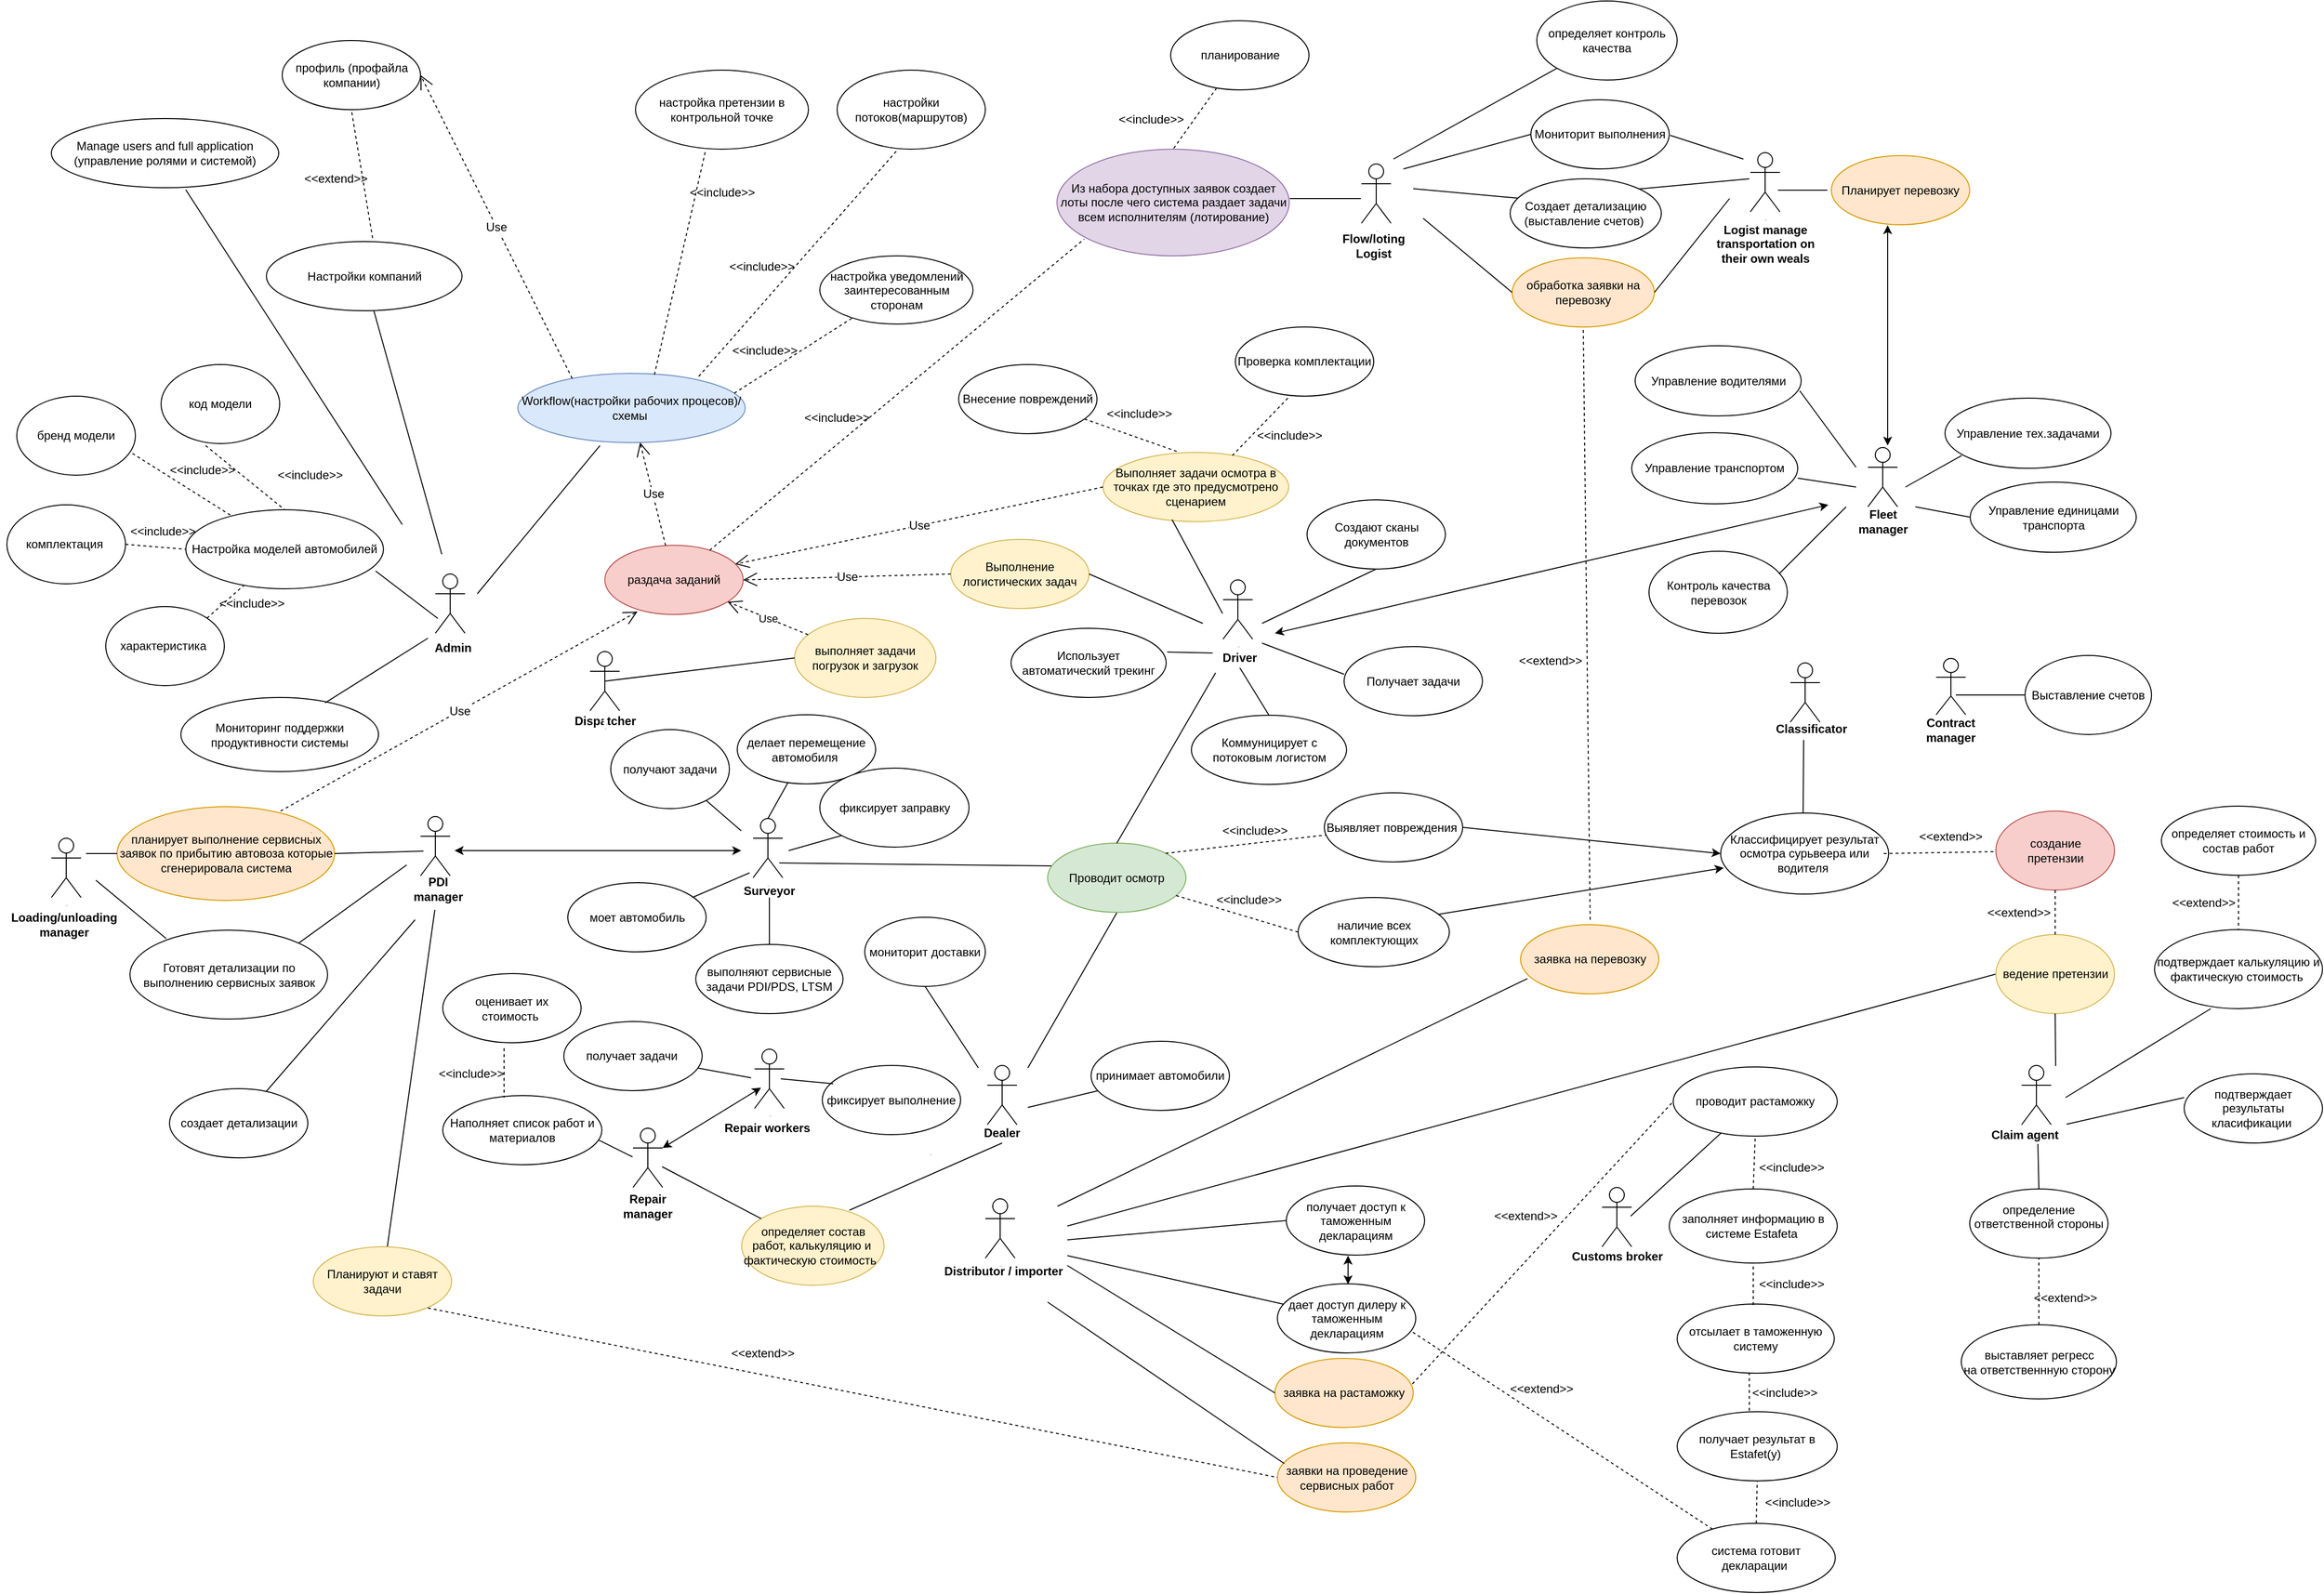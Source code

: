 <mxfile version="10.8.9" type="github"><diagram id="R2_hiwAHuuvocWHa6k4q" name="Page-1"><mxGraphModel dx="1394" dy="747" grid="1" gridSize="10" guides="1" tooltips="1" connect="1" arrows="1" fold="1" page="0" pageScale="1" pageWidth="827" pageHeight="1169" math="0" shadow="0"><root><mxCell id="0"/><mxCell id="1" parent="0"/><mxCell id="cYWx2l_ZJ7mPshuxDzuS-1" value="Actor" style="shape=umlActor;verticalLabelPosition=bottom;labelBackgroundColor=#ffffff;verticalAlign=top;html=1;shadow=0;fontSize=1;" parent="1" vertex="1"><mxGeometry x="480.5" y="600" width="30" height="60" as="geometry"/></mxCell><mxCell id="cYWx2l_ZJ7mPshuxDzuS-2" value="Manage users and full application&lt;br&gt;(управление ролями и системой)&lt;br&gt;" style="ellipse;whiteSpace=wrap;html=1;" parent="1" vertex="1"><mxGeometry x="92" y="139" width="230" height="70" as="geometry"/></mxCell><mxCell id="cYWx2l_ZJ7mPshuxDzuS-3" value="Workflow(настройки рабочих процесов)/схемы&amp;nbsp;" style="ellipse;whiteSpace=wrap;html=1;fillColor=#dae8fc;strokeColor=#6c8ebf;" parent="1" vertex="1"><mxGeometry x="564" y="397" width="230" height="70" as="geometry"/></mxCell><mxCell id="cYWx2l_ZJ7mPshuxDzuS-4" value="Admin" style="text;html=1;strokeColor=none;fillColor=none;align=center;verticalAlign=middle;whiteSpace=wrap;rounded=0;shadow=0;fontStyle=1" parent="1" vertex="1"><mxGeometry x="465.5" y="665" width="65" height="20" as="geometry"/></mxCell><mxCell id="cYWx2l_ZJ7mPshuxDzuS-5" value="Actor" style="shape=umlActor;verticalLabelPosition=bottom;labelBackgroundColor=#ffffff;verticalAlign=top;html=1;outlineConnect=0;shadow=0;fontSize=1;fontColor=none;" parent="1" vertex="1"><mxGeometry x="1037" y="1232.5" width="30" height="60" as="geometry"/></mxCell><mxCell id="cYWx2l_ZJ7mPshuxDzuS-6" value="Actor" style="shape=umlActor;verticalLabelPosition=bottom;labelBackgroundColor=#ffffff;verticalAlign=top;html=1;outlineConnect=0;shadow=0;fontSize=1;fontColor=none;" parent="1" vertex="1"><mxGeometry x="1661" y="1221" width="30" height="60" as="geometry"/></mxCell><mxCell id="cYWx2l_ZJ7mPshuxDzuS-7" value="&lt;br&gt;&lt;span&gt;Distributor / importer&lt;/span&gt;&lt;br&gt;" style="text;html=1;strokeColor=none;fillColor=none;align=center;verticalAlign=middle;whiteSpace=wrap;rounded=0;shadow=0;fontStyle=1" parent="1" vertex="1"><mxGeometry x="987" y="1282.5" width="137" height="30" as="geometry"/></mxCell><mxCell id="cYWx2l_ZJ7mPshuxDzuS-8" value="&lt;br&gt;&lt;span&gt;Customs broker&lt;/span&gt;&lt;br&gt;" style="text;html=1;strokeColor=none;fillColor=none;align=center;verticalAlign=middle;whiteSpace=wrap;rounded=0;shadow=0;fontStyle=1" parent="1" vertex="1"><mxGeometry x="1607.5" y="1267.5" width="137" height="30" as="geometry"/></mxCell><mxCell id="cYWx2l_ZJ7mPshuxDzuS-9" value="Настройки компаний" style="ellipse;whiteSpace=wrap;html=1;" parent="1" vertex="1"><mxGeometry x="309.5" y="263.5" width="198" height="70" as="geometry"/></mxCell><mxCell id="cYWx2l_ZJ7mPshuxDzuS-10" value="" style="endArrow=none;html=1;fontFamily=Helvetica;fontSize=12;fontColor=none;entryX=0.591;entryY=1.029;entryDx=0;entryDy=0;entryPerimeter=0;" parent="1" target="cYWx2l_ZJ7mPshuxDzuS-2" edge="1"><mxGeometry width="50" height="50" relative="1" as="geometry"><mxPoint x="447" y="550" as="sourcePoint"/><mxPoint x="593" y="720" as="targetPoint"/></mxGeometry></mxCell><mxCell id="cYWx2l_ZJ7mPshuxDzuS-11" value="" style="endArrow=none;html=1;fontFamily=Helvetica;fontSize=12;fontColor=none;entryX=0.361;entryY=1.043;entryDx=0;entryDy=0;entryPerimeter=0;" parent="1" target="cYWx2l_ZJ7mPshuxDzuS-3" edge="1"><mxGeometry width="50" height="50" relative="1" as="geometry"><mxPoint x="523" y="620" as="sourcePoint"/><mxPoint x="631" y="770" as="targetPoint"/></mxGeometry></mxCell><mxCell id="cYWx2l_ZJ7mPshuxDzuS-12" value="" style="endArrow=none;html=1;fontFamily=Helvetica;fontSize=12;fontColor=none;" parent="1" target="cYWx2l_ZJ7mPshuxDzuS-9" edge="1"><mxGeometry width="50" height="50" relative="1" as="geometry"><mxPoint x="487" y="580" as="sourcePoint"/><mxPoint x="660.5" y="755" as="targetPoint"/></mxGeometry></mxCell><mxCell id="cYWx2l_ZJ7mPshuxDzuS-13" value="Actor" style="shape=umlActor;verticalLabelPosition=bottom;labelBackgroundColor=#ffffff;verticalAlign=top;html=1;fontSize=1;" parent="1" vertex="1"><mxGeometry x="1851.5" y="690" width="30" height="60" as="geometry"/></mxCell><mxCell id="cYWx2l_ZJ7mPshuxDzuS-14" value="Text" style="text;html=1;strokeColor=none;fillColor=none;align=center;verticalAlign=middle;whiteSpace=wrap;rounded=0;fontSize=1;" parent="1" vertex="1"><mxGeometry x="584" y="1053" width="40" height="20" as="geometry"/></mxCell><mxCell id="cYWx2l_ZJ7mPshuxDzuS-15" value="&lt;b&gt;Classificator&lt;/b&gt;" style="text;html=1;strokeColor=none;fillColor=none;align=center;verticalAlign=middle;whiteSpace=wrap;rounded=0;fontSize=12;" parent="1" vertex="1"><mxGeometry x="1823" y="747" width="100" height="20" as="geometry"/></mxCell><mxCell id="cYWx2l_ZJ7mPshuxDzuS-16" value="Классифицирует результат осмотра сурьвеера или водителя&amp;nbsp;" style="ellipse;whiteSpace=wrap;html=1;shadow=0;fontFamily=Helvetica;fontSize=12;fontColor=none;" parent="1" vertex="1"><mxGeometry x="1781" y="842" width="170" height="82" as="geometry"/></mxCell><mxCell id="cYWx2l_ZJ7mPshuxDzuS-17" value="Настройка моделей автомобилей" style="ellipse;whiteSpace=wrap;html=1;fontSize=12;" parent="1" vertex="1"><mxGeometry x="228" y="535" width="200" height="80" as="geometry"/></mxCell><mxCell id="cYWx2l_ZJ7mPshuxDzuS-18" value="Мониторинг поддержки продуктивности системы" style="ellipse;whiteSpace=wrap;html=1;fontSize=12;" parent="1" vertex="1"><mxGeometry x="223" y="725" width="200" height="75" as="geometry"/></mxCell><mxCell id="cYWx2l_ZJ7mPshuxDzuS-19" value="" style="endArrow=none;html=1;fontSize=12;exitX=0.96;exitY=0.775;exitDx=0;exitDy=0;exitPerimeter=0;" parent="1" source="cYWx2l_ZJ7mPshuxDzuS-17" edge="1"><mxGeometry width="50" height="50" relative="1" as="geometry"><mxPoint x="423" y="665" as="sourcePoint"/><mxPoint x="483" y="645" as="targetPoint"/></mxGeometry></mxCell><mxCell id="cYWx2l_ZJ7mPshuxDzuS-20" value="" style="endArrow=none;html=1;fontSize=12;exitX=0.73;exitY=0.073;exitDx=0;exitDy=0;exitPerimeter=0;" parent="1" source="cYWx2l_ZJ7mPshuxDzuS-18" edge="1"><mxGeometry width="50" height="50" relative="1" as="geometry"><mxPoint x="413" y="745" as="sourcePoint"/><mxPoint x="473" y="665" as="targetPoint"/></mxGeometry></mxCell><mxCell id="cYWx2l_ZJ7mPshuxDzuS-21" value="Actor" style="shape=umlActor;verticalLabelPosition=bottom;labelBackgroundColor=#ffffff;verticalAlign=top;html=1;fontSize=1;" parent="1" vertex="1"><mxGeometry x="1417.5" y="185" width="30" height="60" as="geometry"/></mxCell><mxCell id="cYWx2l_ZJ7mPshuxDzuS-22" value="Actor" style="shape=umlActor;verticalLabelPosition=bottom;labelBackgroundColor=#ffffff;verticalAlign=top;html=1;fontSize=1;" parent="1" vertex="1"><mxGeometry x="1811" y="173.5" width="30" height="60" as="geometry"/></mxCell><mxCell id="cYWx2l_ZJ7mPshuxDzuS-23" value="Logist manage transportation on their own weals" style="text;html=1;strokeColor=none;fillColor=none;align=center;verticalAlign=middle;whiteSpace=wrap;rounded=0;fontSize=12;fontStyle=1" parent="1" vertex="1"><mxGeometry x="1770.5" y="236.5" width="111" height="58" as="geometry"/></mxCell><mxCell id="cYWx2l_ZJ7mPshuxDzuS-24" value="Flow/loting Logist" style="text;html=1;strokeColor=none;fillColor=none;align=center;verticalAlign=middle;whiteSpace=wrap;rounded=0;fontSize=12;fontStyle=1" parent="1" vertex="1"><mxGeometry x="1385" y="258" width="90" height="20" as="geometry"/></mxCell><mxCell id="cYWx2l_ZJ7mPshuxDzuS-25" value="обработка заявки на перевозку" style="ellipse;whiteSpace=wrap;html=1;fontSize=12;fillColor=#ffe6cc;strokeColor=#d79b00;" parent="1" vertex="1"><mxGeometry x="1570" y="280" width="144" height="70" as="geometry"/></mxCell><mxCell id="cYWx2l_ZJ7mPshuxDzuS-26" value="Планирует перевозку" style="ellipse;whiteSpace=wrap;html=1;fontSize=12;fillColor=#ffe6cc;strokeColor=#d79b00;" parent="1" vertex="1"><mxGeometry x="1893" y="176.5" width="140" height="70" as="geometry"/></mxCell><mxCell id="cYWx2l_ZJ7mPshuxDzuS-27" value="Мониторит выполнения" style="ellipse;whiteSpace=wrap;html=1;fontSize=12;" parent="1" vertex="1"><mxGeometry x="1589" y="120" width="140" height="70" as="geometry"/></mxCell><mxCell id="cYWx2l_ZJ7mPshuxDzuS-28" value="Создает детализацию&lt;br&gt;(выставление счетов)&amp;nbsp;" style="ellipse;whiteSpace=wrap;html=1;fontSize=12;" parent="1" vertex="1"><mxGeometry x="1568" y="200" width="153" height="70" as="geometry"/></mxCell><mxCell id="cYWx2l_ZJ7mPshuxDzuS-29" value="" style="endArrow=none;html=1;fontSize=12;" parent="1" edge="1"><mxGeometry width="50" height="50" relative="1" as="geometry"><mxPoint x="1730" y="156" as="sourcePoint"/><mxPoint x="1804" y="180" as="targetPoint"/></mxGeometry></mxCell><mxCell id="cYWx2l_ZJ7mPshuxDzuS-30" value="" style="endArrow=none;html=1;fontSize=12;entryX=0.049;entryY=0.279;entryDx=0;entryDy=0;entryPerimeter=0;" parent="1" target="cYWx2l_ZJ7mPshuxDzuS-28" edge="1"><mxGeometry width="50" height="50" relative="1" as="geometry"><mxPoint x="1470" y="210" as="sourcePoint"/><mxPoint x="1557" y="293" as="targetPoint"/></mxGeometry></mxCell><mxCell id="cYWx2l_ZJ7mPshuxDzuS-31" value="" style="endArrow=none;html=1;fontSize=12;" parent="1" edge="1"><mxGeometry width="50" height="50" relative="1" as="geometry"><mxPoint x="1889" y="211.5" as="sourcePoint"/><mxPoint x="1839" y="211.5" as="targetPoint"/></mxGeometry></mxCell><mxCell id="cYWx2l_ZJ7mPshuxDzuS-32" value="" style="endArrow=none;html=1;fontSize=12;exitX=1;exitY=0.5;exitDx=0;exitDy=0;" parent="1" source="cYWx2l_ZJ7mPshuxDzuS-25" edge="1"><mxGeometry width="50" height="50" relative="1" as="geometry"><mxPoint x="1760" y="400" as="sourcePoint"/><mxPoint x="1790" y="220" as="targetPoint"/></mxGeometry></mxCell><mxCell id="cYWx2l_ZJ7mPshuxDzuS-33" value="" style="endArrow=none;html=1;fontSize=12;entryX=0;entryY=0.5;entryDx=0;entryDy=0;" parent="1" target="cYWx2l_ZJ7mPshuxDzuS-25" edge="1"><mxGeometry width="50" height="50" relative="1" as="geometry"><mxPoint x="1480" y="240" as="sourcePoint"/><mxPoint x="1367.5" y="872.5" as="targetPoint"/></mxGeometry></mxCell><mxCell id="cYWx2l_ZJ7mPshuxDzuS-34" value="" style="endArrow=none;html=1;fontSize=12;entryX=0;entryY=0.5;entryDx=0;entryDy=0;" parent="1" target="cYWx2l_ZJ7mPshuxDzuS-27" edge="1"><mxGeometry width="50" height="50" relative="1" as="geometry"><mxPoint x="1460" y="190" as="sourcePoint"/><mxPoint x="1377.5" y="992.5" as="targetPoint"/></mxGeometry></mxCell><mxCell id="cYWx2l_ZJ7mPshuxDzuS-35" value="" style="endArrow=none;html=1;fontSize=12;exitX=1;exitY=0;exitDx=0;exitDy=0;" parent="1" source="cYWx2l_ZJ7mPshuxDzuS-28" edge="1"><mxGeometry width="50" height="50" relative="1" as="geometry"><mxPoint x="1709.5" y="277.5" as="sourcePoint"/><mxPoint x="1810" y="200" as="targetPoint"/></mxGeometry></mxCell><mxCell id="cYWx2l_ZJ7mPshuxDzuS-36" value="Из набора доступных заявок создает лоты после чего система раздает задачи всем исполнителям (лотирование)" style="ellipse;whiteSpace=wrap;html=1;fontSize=12;fillColor=#e1d5e7;strokeColor=#9673a6;" parent="1" vertex="1"><mxGeometry x="1109.5" y="170" width="235" height="108" as="geometry"/></mxCell><mxCell id="cYWx2l_ZJ7mPshuxDzuS-37" value="планирование" style="ellipse;whiteSpace=wrap;html=1;fontSize=12;" parent="1" vertex="1"><mxGeometry x="1224.5" y="40" width="140" height="70" as="geometry"/></mxCell><mxCell id="cYWx2l_ZJ7mPshuxDzuS-38" value="раздача заданий" style="ellipse;whiteSpace=wrap;html=1;fontSize=12;fillColor=#f8cecc;strokeColor=#b85450;" parent="1" vertex="1"><mxGeometry x="652" y="571" width="140" height="70" as="geometry"/></mxCell><mxCell id="cYWx2l_ZJ7mPshuxDzuS-39" value="" style="endArrow=none;dashed=1;html=1;fontSize=12;entryX=0.5;entryY=0;entryDx=0;entryDy=0;" parent="1" source="cYWx2l_ZJ7mPshuxDzuS-37" target="cYWx2l_ZJ7mPshuxDzuS-36" edge="1"><mxGeometry width="50" height="50" relative="1" as="geometry"><mxPoint x="1066" y="361" as="sourcePoint"/><mxPoint x="1207" y="280" as="targetPoint"/></mxGeometry></mxCell><mxCell id="cYWx2l_ZJ7mPshuxDzuS-40" value="" style="endArrow=none;dashed=1;html=1;fontSize=12;entryX=0.117;entryY=0.843;entryDx=0;entryDy=0;entryPerimeter=0;" parent="1" source="cYWx2l_ZJ7mPshuxDzuS-38" target="cYWx2l_ZJ7mPshuxDzuS-36" edge="1"><mxGeometry width="50" height="50" relative="1" as="geometry"><mxPoint x="1266" y="361" as="sourcePoint"/><mxPoint x="1264" y="296" as="targetPoint"/></mxGeometry></mxCell><mxCell id="cYWx2l_ZJ7mPshuxDzuS-41" value="&amp;lt;&amp;lt;include&amp;gt;&amp;gt;" style="text;html=1;strokeColor=none;fillColor=none;align=center;verticalAlign=middle;whiteSpace=wrap;rounded=0;fontSize=12;" parent="1" vertex="1"><mxGeometry x="1184.5" y="130" width="40" height="20" as="geometry"/></mxCell><mxCell id="cYWx2l_ZJ7mPshuxDzuS-42" value="&amp;lt;&amp;lt;include&amp;gt;&amp;gt;" style="text;html=1;strokeColor=none;fillColor=none;align=center;verticalAlign=middle;whiteSpace=wrap;rounded=0;fontSize=12;" parent="1" vertex="1"><mxGeometry x="867" y="432" width="40" height="20" as="geometry"/></mxCell><mxCell id="cYWx2l_ZJ7mPshuxDzuS-43" value="Actor" style="shape=umlActor;verticalLabelPosition=bottom;labelBackgroundColor=#ffffff;verticalAlign=top;html=1;shadow=0;fontSize=1;" parent="1" vertex="1"><mxGeometry x="1277.5" y="606" width="30" height="60" as="geometry"/></mxCell><mxCell id="cYWx2l_ZJ7mPshuxDzuS-44" value="Driver" style="text;html=1;strokeColor=none;fillColor=none;align=center;verticalAlign=middle;whiteSpace=wrap;rounded=0;shadow=0;fontStyle=1" parent="1" vertex="1"><mxGeometry x="1262" y="675" width="65" height="20" as="geometry"/></mxCell><mxCell id="cYWx2l_ZJ7mPshuxDzuS-45" value="Получает задачи" style="ellipse;whiteSpace=wrap;html=1;fontSize=12;" parent="1" vertex="1"><mxGeometry x="1400" y="673.5" width="140" height="70" as="geometry"/></mxCell><mxCell id="cYWx2l_ZJ7mPshuxDzuS-46" value="Выполнение логистических задач" style="ellipse;whiteSpace=wrap;html=1;fontSize=12;fillColor=#fff2cc;strokeColor=#d6b656;" parent="1" vertex="1"><mxGeometry x="1002" y="565" width="140" height="70" as="geometry"/></mxCell><mxCell id="cYWx2l_ZJ7mPshuxDzuS-47" value="Выполняет задачи осмотра в точках где это предусмотрено сценарием" style="ellipse;whiteSpace=wrap;html=1;fontSize=12;fillColor=#fff2cc;strokeColor=#d6b656;" parent="1" vertex="1"><mxGeometry x="1156" y="477" width="188" height="70" as="geometry"/></mxCell><mxCell id="cYWx2l_ZJ7mPshuxDzuS-48" value="Использует автоматический трекинг" style="ellipse;whiteSpace=wrap;html=1;fontSize=12;" parent="1" vertex="1"><mxGeometry x="1063" y="655" width="157" height="70" as="geometry"/></mxCell><mxCell id="cYWx2l_ZJ7mPshuxDzuS-49" value="Внесение повреждений" style="ellipse;whiteSpace=wrap;html=1;fontSize=12;" parent="1" vertex="1"><mxGeometry x="1010" y="388" width="140" height="70" as="geometry"/></mxCell><mxCell id="cYWx2l_ZJ7mPshuxDzuS-50" value="Проверка комплектации" style="ellipse;whiteSpace=wrap;html=1;fontSize=12;" parent="1" vertex="1"><mxGeometry x="1290" y="350" width="140" height="70" as="geometry"/></mxCell><mxCell id="cYWx2l_ZJ7mPshuxDzuS-51" value="" style="endArrow=none;html=1;fontSize=12;entryX=0;entryY=0.4;entryDx=0;entryDy=0;entryPerimeter=0;" parent="1" target="cYWx2l_ZJ7mPshuxDzuS-45" edge="1"><mxGeometry width="50" height="50" relative="1" as="geometry"><mxPoint x="1317" y="670" as="sourcePoint"/><mxPoint x="1377" y="670" as="targetPoint"/></mxGeometry></mxCell><mxCell id="cYWx2l_ZJ7mPshuxDzuS-52" value="" style="endArrow=none;html=1;fontSize=12;exitX=1.006;exitY=0.343;exitDx=0;exitDy=0;exitPerimeter=0;" parent="1" source="cYWx2l_ZJ7mPshuxDzuS-48" edge="1"><mxGeometry width="50" height="50" relative="1" as="geometry"><mxPoint x="1217" y="740" as="sourcePoint"/><mxPoint x="1267" y="680" as="targetPoint"/></mxGeometry></mxCell><mxCell id="cYWx2l_ZJ7mPshuxDzuS-53" value="" style="endArrow=none;dashed=1;html=1;fontSize=12;entryX=0.399;entryY=-0.014;entryDx=0;entryDy=0;entryPerimeter=0;" parent="1" source="cYWx2l_ZJ7mPshuxDzuS-49" target="cYWx2l_ZJ7mPshuxDzuS-47" edge="1"><mxGeometry width="50" height="50" relative="1" as="geometry"><mxPoint x="1057" y="540" as="sourcePoint"/><mxPoint x="1087" y="580" as="targetPoint"/></mxGeometry></mxCell><mxCell id="cYWx2l_ZJ7mPshuxDzuS-54" value="" style="endArrow=none;dashed=1;html=1;fontSize=12;exitX=0.379;exitY=1.029;exitDx=0;exitDy=0;exitPerimeter=0;" parent="1" source="cYWx2l_ZJ7mPshuxDzuS-50" edge="1"><mxGeometry width="50" height="50" relative="1" as="geometry"><mxPoint x="1007" y="730" as="sourcePoint"/><mxPoint x="1287" y="480" as="targetPoint"/></mxGeometry></mxCell><mxCell id="cYWx2l_ZJ7mPshuxDzuS-55" value="Коммуницирует с потоковым логистом" style="ellipse;whiteSpace=wrap;html=1;fontSize=12;" parent="1" vertex="1"><mxGeometry x="1245.5" y="743" width="157" height="70" as="geometry"/></mxCell><mxCell id="cYWx2l_ZJ7mPshuxDzuS-56" value="" style="endArrow=none;html=1;fontSize=12;exitX=0.5;exitY=0;exitDx=0;exitDy=0;entryX=0.5;entryY=1;entryDx=0;entryDy=0;" parent="1" source="cYWx2l_ZJ7mPshuxDzuS-55" target="cYWx2l_ZJ7mPshuxDzuS-44" edge="1"><mxGeometry width="50" height="50" relative="1" as="geometry"><mxPoint x="1267" y="760" as="sourcePoint"/><mxPoint x="1317" y="710" as="targetPoint"/></mxGeometry></mxCell><mxCell id="cYWx2l_ZJ7mPshuxDzuS-57" value="Создают сканы документов" style="ellipse;whiteSpace=wrap;html=1;fontSize=12;" parent="1" vertex="1"><mxGeometry x="1362.5" y="525" width="140" height="70" as="geometry"/></mxCell><mxCell id="cYWx2l_ZJ7mPshuxDzuS-58" value="" style="endArrow=none;html=1;fontSize=12;entryX=0.5;entryY=1;entryDx=0;entryDy=0;" parent="1" target="cYWx2l_ZJ7mPshuxDzuS-57" edge="1"><mxGeometry width="50" height="50" relative="1" as="geometry"><mxPoint x="1317" y="650" as="sourcePoint"/><mxPoint x="1327" y="560" as="targetPoint"/></mxGeometry></mxCell><mxCell id="cYWx2l_ZJ7mPshuxDzuS-59" value="&amp;lt;&amp;lt;include&amp;gt;&amp;gt;" style="text;html=1;strokeColor=none;fillColor=none;align=center;verticalAlign=middle;whiteSpace=wrap;rounded=0;fontSize=12;" parent="1" vertex="1"><mxGeometry x="1173" y="428" width="40" height="20" as="geometry"/></mxCell><mxCell id="cYWx2l_ZJ7mPshuxDzuS-60" value="&amp;lt;&amp;lt;include&amp;gt;&amp;gt;" style="text;html=1;strokeColor=none;fillColor=none;align=center;verticalAlign=middle;whiteSpace=wrap;rounded=0;fontSize=12;" parent="1" vertex="1"><mxGeometry x="1324.5" y="450" width="40" height="20" as="geometry"/></mxCell><mxCell id="cYWx2l_ZJ7mPshuxDzuS-61" value="Actor" style="shape=umlActor;verticalLabelPosition=bottom;labelBackgroundColor=#ffffff;verticalAlign=top;html=1;fontSize=1;" parent="1" vertex="1"><mxGeometry x="802" y="847.5" width="30" height="60" as="geometry"/></mxCell><mxCell id="cYWx2l_ZJ7mPshuxDzuS-62" value="&lt;br&gt;&lt;span&gt;Surveyor&lt;/span&gt;&lt;br&gt;" style="text;html=1;strokeColor=none;fillColor=none;align=center;verticalAlign=middle;whiteSpace=wrap;rounded=0;shadow=0;fontStyle=1" parent="1" vertex="1"><mxGeometry x="781" y="897.5" width="75" height="30" as="geometry"/></mxCell><mxCell id="cYWx2l_ZJ7mPshuxDzuS-66" value="делает перемещение автомобиля&amp;nbsp;" style="ellipse;whiteSpace=wrap;html=1;fontSize=12;" parent="1" vertex="1"><mxGeometry x="786" y="742.5" width="140" height="70" as="geometry"/></mxCell><mxCell id="cYWx2l_ZJ7mPshuxDzuS-67" value="моет автомобиль" style="ellipse;whiteSpace=wrap;html=1;fontSize=12;" parent="1" vertex="1"><mxGeometry x="614.5" y="912.5" width="140" height="70" as="geometry"/></mxCell><mxCell id="cYWx2l_ZJ7mPshuxDzuS-68" value="фиксирует заправку" style="ellipse;whiteSpace=wrap;html=1;fontSize=12;" parent="1" vertex="1"><mxGeometry x="869.5" y="796.5" width="151" height="80" as="geometry"/></mxCell><mxCell id="cYWx2l_ZJ7mPshuxDzuS-69" value="" style="endArrow=none;html=1;fontSize=12;entryX=0.039;entryY=0.329;entryDx=0;entryDy=0;entryPerimeter=0;" parent="1" target="cYWx2l_ZJ7mPshuxDzuS-101" edge="1"><mxGeometry width="50" height="50" relative="1" as="geometry"><mxPoint x="828.5" y="892.5" as="sourcePoint"/><mxPoint x="904" y="877" as="targetPoint"/></mxGeometry></mxCell><mxCell id="cYWx2l_ZJ7mPshuxDzuS-70" value="" style="endArrow=none;html=1;fontSize=12;entryX=0.5;entryY=0;entryDx=0;entryDy=0;entryPerimeter=0;" parent="1" source="cYWx2l_ZJ7mPshuxDzuS-66" edge="1" target="cYWx2l_ZJ7mPshuxDzuS-61"><mxGeometry width="50" height="50" relative="1" as="geometry"><mxPoint x="748.5" y="865.5" as="sourcePoint"/><mxPoint x="799" y="860" as="targetPoint"/></mxGeometry></mxCell><mxCell id="cYWx2l_ZJ7mPshuxDzuS-71" value="" style="endArrow=none;html=1;fontSize=12;entryX=0;entryY=1;entryDx=0;entryDy=0;" parent="1" target="cYWx2l_ZJ7mPshuxDzuS-68" edge="1"><mxGeometry width="50" height="50" relative="1" as="geometry"><mxPoint x="838" y="880" as="sourcePoint"/><mxPoint x="868.5" y="952.5" as="targetPoint"/></mxGeometry></mxCell><mxCell id="cYWx2l_ZJ7mPshuxDzuS-72" value="" style="endArrow=none;html=1;fontSize=12;exitX=0.9;exitY=0.214;exitDx=0;exitDy=0;exitPerimeter=0;" parent="1" source="cYWx2l_ZJ7mPshuxDzuS-67" edge="1"><mxGeometry width="50" height="50" relative="1" as="geometry"><mxPoint x="748.5" y="952.5" as="sourcePoint"/><mxPoint x="798.5" y="902.5" as="targetPoint"/></mxGeometry></mxCell><mxCell id="cYWx2l_ZJ7mPshuxDzuS-73" value="выполняют сервисные задачи PDI/PDS, LTSM" style="ellipse;whiteSpace=wrap;html=1;fontSize=12;" parent="1" vertex="1"><mxGeometry x="744" y="975" width="149" height="70" as="geometry"/></mxCell><mxCell id="cYWx2l_ZJ7mPshuxDzuS-74" value="" style="endArrow=none;html=1;fontSize=12;entryX=0.5;entryY=1;entryDx=0;entryDy=0;exitX=0.5;exitY=0;exitDx=0;exitDy=0;" parent="1" source="cYWx2l_ZJ7mPshuxDzuS-73" target="cYWx2l_ZJ7mPshuxDzuS-62" edge="1"><mxGeometry width="50" height="50" relative="1" as="geometry"><mxPoint x="788.5" y="982.5" as="sourcePoint"/><mxPoint x="838.5" y="932.5" as="targetPoint"/></mxGeometry></mxCell><mxCell id="cYWx2l_ZJ7mPshuxDzuS-75" value="Actor" style="shape=umlActor;verticalLabelPosition=bottom;labelBackgroundColor=#ffffff;verticalAlign=top;html=1;outlineConnect=0;fontSize=1;" parent="1" vertex="1"><mxGeometry x="465.5" y="845.5" width="30" height="60" as="geometry"/></mxCell><mxCell id="cYWx2l_ZJ7mPshuxDzuS-76" value="&lt;br&gt;&lt;span&gt;Loading/unloading manager&lt;/span&gt;&lt;br&gt;" style="text;html=1;strokeColor=none;fillColor=none;align=center;verticalAlign=middle;whiteSpace=wrap;rounded=0;shadow=0;fontStyle=1" parent="1" vertex="1"><mxGeometry x="40" y="927.5" width="130" height="40" as="geometry"/></mxCell><mxCell id="cYWx2l_ZJ7mPshuxDzuS-77" value="планирует выполнение сервисных заявок по прибытию автовоза которые сгенерировала система" style="ellipse;whiteSpace=wrap;html=1;fontSize=12;fillColor=#ffe6cc;strokeColor=#d79b00;" parent="1" vertex="1"><mxGeometry x="158.5" y="835.5" width="220" height="95" as="geometry"/></mxCell><mxCell id="cYWx2l_ZJ7mPshuxDzuS-78" value="Text" style="text;html=1;resizable=0;points=[];autosize=1;align=left;verticalAlign=top;spacingTop=-4;fontSize=1;" parent="1" vertex="1"><mxGeometry x="351.5" y="857.5" width="20" as="geometry"/></mxCell><mxCell id="cYWx2l_ZJ7mPshuxDzuS-79" value="Actor" style="shape=umlActor;verticalLabelPosition=bottom;labelBackgroundColor=#ffffff;verticalAlign=top;html=1;outlineConnect=0;fontSize=1;" parent="1" vertex="1"><mxGeometry x="92" y="867.5" width="30" height="60" as="geometry"/></mxCell><mxCell id="cYWx2l_ZJ7mPshuxDzuS-80" value="&lt;br&gt;&lt;span&gt;PDI manager&lt;/span&gt;&lt;br&gt;" style="text;html=1;strokeColor=none;fillColor=none;align=center;verticalAlign=middle;whiteSpace=wrap;rounded=0;shadow=0;fontStyle=1" parent="1" vertex="1"><mxGeometry x="446" y="891.5" width="75" height="40" as="geometry"/></mxCell><mxCell id="cYWx2l_ZJ7mPshuxDzuS-81" value="" style="endArrow=none;html=1;fontSize=12;fontColor=#000000;entryX=0;entryY=0.5;entryDx=0;entryDy=0;" parent="1" target="cYWx2l_ZJ7mPshuxDzuS-77" edge="1"><mxGeometry width="50" height="50" relative="1" as="geometry"><mxPoint x="127" y="883" as="sourcePoint"/><mxPoint x="198.5" y="940.5" as="targetPoint"/></mxGeometry></mxCell><mxCell id="cYWx2l_ZJ7mPshuxDzuS-82" value="" style="endArrow=none;html=1;fontSize=12;fontColor=#000000;exitX=1;exitY=0.5;exitDx=0;exitDy=0;" parent="1" source="cYWx2l_ZJ7mPshuxDzuS-77" edge="1"><mxGeometry width="50" height="50" relative="1" as="geometry"><mxPoint x="378.5" y="910.5" as="sourcePoint"/><mxPoint x="468.5" y="880.5" as="targetPoint"/></mxGeometry></mxCell><mxCell id="cYWx2l_ZJ7mPshuxDzuS-83" value="Готовят детализации по выполнению сервисных заявок" style="ellipse;whiteSpace=wrap;html=1;fontSize=12;fontColor=#000000;" parent="1" vertex="1"><mxGeometry x="171.5" y="960.5" width="200" height="90" as="geometry"/></mxCell><mxCell id="cYWx2l_ZJ7mPshuxDzuS-84" value="" style="endArrow=none;html=1;fontSize=12;fontColor=#000000;entryX=0.183;entryY=0.094;entryDx=0;entryDy=0;entryPerimeter=0;" parent="1" target="cYWx2l_ZJ7mPshuxDzuS-83" edge="1"><mxGeometry width="50" height="50" relative="1" as="geometry"><mxPoint x="137" y="910" as="sourcePoint"/><mxPoint x="178.5" y="910.5" as="targetPoint"/></mxGeometry></mxCell><mxCell id="cYWx2l_ZJ7mPshuxDzuS-85" value="" style="endArrow=none;html=1;fontSize=12;fontColor=#000000;entryX=0.25;entryY=0;entryDx=0;entryDy=0;exitX=1;exitY=0;exitDx=0;exitDy=0;" parent="1" source="cYWx2l_ZJ7mPshuxDzuS-83" edge="1"><mxGeometry width="50" height="50" relative="1" as="geometry"><mxPoint x="358.5" y="969.5" as="sourcePoint"/><mxPoint x="451.5" y="894.5" as="targetPoint"/></mxGeometry></mxCell><mxCell id="cYWx2l_ZJ7mPshuxDzuS-86" value="" style="endArrow=none;html=1;fontSize=12;fontColor=#000000;exitX=0.42;exitY=1.05;exitDx=0;exitDy=0;exitPerimeter=0;" parent="1" edge="1" source="cYWx2l_ZJ7mPshuxDzuS-15"><mxGeometry width="50" height="50" relative="1" as="geometry"><mxPoint x="1869" y="767" as="sourcePoint"/><mxPoint x="1864.473" y="842.017" as="targetPoint"/></mxGeometry></mxCell><mxCell id="cYWx2l_ZJ7mPshuxDzuS-87" value="Actor" style="shape=umlActor;verticalLabelPosition=bottom;labelBackgroundColor=#ffffff;verticalAlign=top;html=1;fontSize=1;" parent="1" vertex="1"><mxGeometry x="1039" y="1097.5" width="30" height="60" as="geometry"/></mxCell><mxCell id="cYWx2l_ZJ7mPshuxDzuS-88" value="Text" style="text;html=1;strokeColor=none;fillColor=none;align=center;verticalAlign=middle;whiteSpace=wrap;rounded=0;fontSize=1;" parent="1" vertex="1"><mxGeometry x="962" y="1177" width="40" height="20" as="geometry"/></mxCell><mxCell id="cYWx2l_ZJ7mPshuxDzuS-89" value="&lt;b&gt;Dealer&lt;/b&gt;" style="text;html=1;strokeColor=none;fillColor=none;align=center;verticalAlign=middle;whiteSpace=wrap;rounded=0;fontSize=12;" parent="1" vertex="1"><mxGeometry x="1004" y="1156" width="100" height="20" as="geometry"/></mxCell><mxCell id="cYWx2l_ZJ7mPshuxDzuS-96" value="Actor" style="shape=umlActor;verticalLabelPosition=bottom;labelBackgroundColor=#ffffff;verticalAlign=top;html=1;fontSize=1;fontColor=none;labelBorderColor=#000000;noLabel=1;" parent="1" vertex="1"><mxGeometry x="2085.5" y="1097.5" width="30" height="60" as="geometry"/></mxCell><mxCell id="cYWx2l_ZJ7mPshuxDzuS-97" value="&lt;b&gt;Claim agent&lt;/b&gt;" style="text;html=1;strokeColor=none;fillColor=none;align=center;verticalAlign=middle;whiteSpace=wrap;rounded=0;fontSize=12;" parent="1" vertex="1"><mxGeometry x="2038.5" y="1157.5" width="100" height="20" as="geometry"/></mxCell><mxCell id="cYWx2l_ZJ7mPshuxDzuS-100" value="" style="endArrow=none;html=1;fontSize=1;fontColor=none;exitX=0;exitY=0.5;exitDx=0;exitDy=0;" parent="1" source="cYWx2l_ZJ7mPshuxDzuS-236" edge="1"><mxGeometry width="50" height="50" relative="1" as="geometry"><mxPoint x="1510" y="1080" as="sourcePoint"/><mxPoint x="1120" y="1260" as="targetPoint"/></mxGeometry></mxCell><mxCell id="cYWx2l_ZJ7mPshuxDzuS-101" value="&lt;span style=&quot;font-size: 12px&quot;&gt;Проводит осмотр&lt;/span&gt;" style="ellipse;whiteSpace=wrap;html=1;fontSize=1;fillColor=#d5e8d4;strokeColor=#82b366;" parent="1" vertex="1"><mxGeometry x="1100" y="872.5" width="140" height="70" as="geometry"/></mxCell><mxCell id="cYWx2l_ZJ7mPshuxDzuS-102" value="" style="endArrow=none;html=1;fontSize=1;fontColor=none;" parent="1" edge="1"><mxGeometry width="50" height="50" relative="1" as="geometry"><mxPoint x="1080" y="1100" as="sourcePoint"/><mxPoint x="1170" y="943" as="targetPoint"/></mxGeometry></mxCell><mxCell id="cYWx2l_ZJ7mPshuxDzuS-104" value="заявка на растаможку" style="ellipse;whiteSpace=wrap;html=1;fontSize=12;fillColor=#ffe6cc;strokeColor=#d79b00;" parent="1" vertex="1"><mxGeometry x="1330" y="1394" width="140" height="70" as="geometry"/></mxCell><mxCell id="cYWx2l_ZJ7mPshuxDzuS-105" value="" style="endArrow=none;html=1;fontSize=12;fontColor=none;entryX=0;entryY=0.5;entryDx=0;entryDy=0;" parent="1" target="cYWx2l_ZJ7mPshuxDzuS-104" edge="1"><mxGeometry width="50" height="50" relative="1" as="geometry"><mxPoint x="1120" y="1300" as="sourcePoint"/><mxPoint x="1223.711" y="1269" as="targetPoint"/></mxGeometry></mxCell><mxCell id="cYWx2l_ZJ7mPshuxDzuS-107" value="заявки на проведение сервисных работ" style="ellipse;whiteSpace=wrap;html=1;fontSize=12;fillColor=#ffe6cc;strokeColor=#d79b00;" parent="1" vertex="1"><mxGeometry x="1332.5" y="1479.5" width="140" height="70" as="geometry"/></mxCell><mxCell id="cYWx2l_ZJ7mPshuxDzuS-108" value="" style="endArrow=none;html=1;fontSize=12;fontColor=none;entryX=0.05;entryY=0.3;entryDx=0;entryDy=0;entryPerimeter=0;" parent="1" target="cYWx2l_ZJ7mPshuxDzuS-107" edge="1"><mxGeometry width="50" height="50" relative="1" as="geometry"><mxPoint x="1100" y="1337" as="sourcePoint"/><mxPoint x="1327" y="1418" as="targetPoint"/></mxGeometry></mxCell><mxCell id="cYWx2l_ZJ7mPshuxDzuS-109" value="" style="endArrow=none;html=1;fontSize=12;fontColor=none;entryX=0.05;entryY=0.779;entryDx=0;entryDy=0;entryPerimeter=0;" parent="1" target="cYWx2l_ZJ7mPshuxDzuS-106" edge="1"><mxGeometry width="50" height="50" relative="1" as="geometry"><mxPoint x="1110" y="1240" as="sourcePoint"/><mxPoint x="1317" y="1355" as="targetPoint"/></mxGeometry></mxCell><mxCell id="cYWx2l_ZJ7mPshuxDzuS-110" value="проводит растаможку" style="ellipse;whiteSpace=wrap;html=1;fontSize=12;fontColor=none;" parent="1" vertex="1"><mxGeometry x="1733" y="1099" width="166" height="70" as="geometry"/></mxCell><mxCell id="cYWx2l_ZJ7mPshuxDzuS-111" value="заполняет информацию в системе Estafeta&amp;nbsp;" style="ellipse;whiteSpace=wrap;html=1;fontSize=12;fontColor=none;" parent="1" vertex="1"><mxGeometry x="1729" y="1222.5" width="170" height="75" as="geometry"/></mxCell><mxCell id="cYWx2l_ZJ7mPshuxDzuS-112" value="отсылает в таможенную систему" style="ellipse;whiteSpace=wrap;html=1;fontSize=12;fontColor=none;" parent="1" vertex="1"><mxGeometry x="1737" y="1339" width="159" height="70" as="geometry"/></mxCell><mxCell id="cYWx2l_ZJ7mPshuxDzuS-113" value="получает результат в Estafet(у)&amp;nbsp;" style="ellipse;whiteSpace=wrap;html=1;fontSize=12;fontColor=none;" parent="1" vertex="1"><mxGeometry x="1737" y="1448" width="162" height="70" as="geometry"/></mxCell><mxCell id="cYWx2l_ZJ7mPshuxDzuS-116" value="система готовит декларации&amp;nbsp;" style="ellipse;whiteSpace=wrap;html=1;fontSize=12;fontColor=none;" parent="1" vertex="1"><mxGeometry x="1737" y="1561" width="160" height="70" as="geometry"/></mxCell><mxCell id="cYWx2l_ZJ7mPshuxDzuS-118" value="&amp;lt;&amp;lt;include&amp;gt;&amp;gt;" style="text;html=1;strokeColor=none;fillColor=none;align=center;verticalAlign=middle;whiteSpace=wrap;rounded=0;fontSize=12;fontColor=#000000;" parent="1" vertex="1"><mxGeometry x="1833" y="1191" width="40" height="20" as="geometry"/></mxCell><mxCell id="cYWx2l_ZJ7mPshuxDzuS-119" value="" style="endArrow=none;html=1;fontSize=12;fontColor=none;" parent="1" target="cYWx2l_ZJ7mPshuxDzuS-110" edge="1"><mxGeometry width="50" height="50" relative="1" as="geometry"><mxPoint x="1690" y="1250" as="sourcePoint"/><mxPoint x="1687" y="1160" as="targetPoint"/></mxGeometry></mxCell><mxCell id="cYWx2l_ZJ7mPshuxDzuS-120" value="дает доступ дилеру к таможенным декларациям" style="ellipse;whiteSpace=wrap;html=1;fontSize=12;" parent="1" vertex="1"><mxGeometry x="1332.5" y="1318.5" width="140" height="70" as="geometry"/></mxCell><mxCell id="cYWx2l_ZJ7mPshuxDzuS-121" value="" style="endArrow=none;html=1;fontSize=12;fontColor=none;" parent="1" target="cYWx2l_ZJ7mPshuxDzuS-120" edge="1"><mxGeometry width="50" height="50" relative="1" as="geometry"><mxPoint x="1120" y="1290" as="sourcePoint"/><mxPoint x="1257" y="1370" as="targetPoint"/></mxGeometry></mxCell><mxCell id="cYWx2l_ZJ7mPshuxDzuS-122" value="" style="endArrow=none;dashed=1;html=1;fontSize=12;fontColor=none;exitX=0.993;exitY=0.371;exitDx=0;exitDy=0;exitPerimeter=0;entryX=0;entryY=0.5;entryDx=0;entryDy=0;" parent="1" source="cYWx2l_ZJ7mPshuxDzuS-104" target="cYWx2l_ZJ7mPshuxDzuS-110" edge="1"><mxGeometry width="50" height="50" relative="1" as="geometry"><mxPoint x="1477" y="1340" as="sourcePoint"/><mxPoint x="1527" y="1290" as="targetPoint"/></mxGeometry></mxCell><mxCell id="cYWx2l_ZJ7mPshuxDzuS-123" value="&amp;lt;&amp;lt;extend&amp;gt;&amp;gt;" style="text;html=1;strokeColor=none;fillColor=none;align=center;verticalAlign=middle;whiteSpace=wrap;rounded=0;fontSize=12;fontColor=#000000;" parent="1" vertex="1"><mxGeometry x="1564" y="1240" width="40" height="20" as="geometry"/></mxCell><mxCell id="cYWx2l_ZJ7mPshuxDzuS-124" value="" style="endArrow=none;dashed=1;html=1;fontSize=12;fontColor=none;entryX=0.5;entryY=1;entryDx=0;entryDy=0;exitX=0.5;exitY=0;exitDx=0;exitDy=0;" parent="1" source="cYWx2l_ZJ7mPshuxDzuS-111" target="cYWx2l_ZJ7mPshuxDzuS-110" edge="1"><mxGeometry width="50" height="50" relative="1" as="geometry"><mxPoint x="2007" y="1200" as="sourcePoint"/><mxPoint x="2057" y="1150" as="targetPoint"/></mxGeometry></mxCell><mxCell id="cYWx2l_ZJ7mPshuxDzuS-125" value="" style="endArrow=none;dashed=1;html=1;fontSize=12;fontColor=none;entryX=0.5;entryY=1;entryDx=0;entryDy=0;" parent="1" target="cYWx2l_ZJ7mPshuxDzuS-111" edge="1"><mxGeometry width="50" height="50" relative="1" as="geometry"><mxPoint x="1814" y="1340" as="sourcePoint"/><mxPoint x="1837" y="1300" as="targetPoint"/></mxGeometry></mxCell><mxCell id="cYWx2l_ZJ7mPshuxDzuS-126" value="" style="endArrow=none;dashed=1;html=1;fontSize=12;fontColor=none;entryX=0.459;entryY=1;entryDx=0;entryDy=0;entryPerimeter=0;exitX=0.451;exitY=-0.014;exitDx=0;exitDy=0;exitPerimeter=0;" parent="1" source="cYWx2l_ZJ7mPshuxDzuS-113" target="cYWx2l_ZJ7mPshuxDzuS-112" edge="1"><mxGeometry width="50" height="50" relative="1" as="geometry"><mxPoint x="1777" y="1450" as="sourcePoint"/><mxPoint x="1827" y="1400" as="targetPoint"/></mxGeometry></mxCell><mxCell id="cYWx2l_ZJ7mPshuxDzuS-127" value="" style="endArrow=none;dashed=1;html=1;fontSize=12;fontColor=none;entryX=0.5;entryY=1;entryDx=0;entryDy=0;exitX=0.5;exitY=0;exitDx=0;exitDy=0;" parent="1" source="cYWx2l_ZJ7mPshuxDzuS-116" target="cYWx2l_ZJ7mPshuxDzuS-113" edge="1"><mxGeometry width="50" height="50" relative="1" as="geometry"><mxPoint x="1717" y="1570" as="sourcePoint"/><mxPoint x="1767" y="1520" as="targetPoint"/></mxGeometry></mxCell><mxCell id="cYWx2l_ZJ7mPshuxDzuS-128" value="получает доступ к таможенным декларациям" style="ellipse;whiteSpace=wrap;html=1;fontSize=12;fontColor=none;" parent="1" vertex="1"><mxGeometry x="1341.5" y="1219.5" width="140" height="70" as="geometry"/></mxCell><mxCell id="cYWx2l_ZJ7mPshuxDzuS-129" value="" style="endArrow=classic;startArrow=classic;html=1;fontSize=12;fontColor=none;entryX=0.461;entryY=1;entryDx=0;entryDy=0;entryPerimeter=0;" parent="1" edge="1"><mxGeometry width="50" height="50" relative="1" as="geometry"><mxPoint x="1404" y="1319" as="sourcePoint"/><mxPoint x="1404" y="1290" as="targetPoint"/></mxGeometry></mxCell><mxCell id="cYWx2l_ZJ7mPshuxDzuS-130" value="" style="endArrow=none;html=1;fontSize=12;fontColor=none;entryX=0;entryY=0.5;entryDx=0;entryDy=0;" parent="1" target="cYWx2l_ZJ7mPshuxDzuS-128" edge="1"><mxGeometry width="50" height="50" relative="1" as="geometry"><mxPoint x="1120" y="1274" as="sourcePoint"/><mxPoint x="1346" y="1137" as="targetPoint"/></mxGeometry></mxCell><mxCell id="cYWx2l_ZJ7mPshuxDzuS-131" value="" style="endArrow=none;dashed=1;html=1;fontSize=12;fontColor=none;exitX=0.979;exitY=0.7;exitDx=0;exitDy=0;exitPerimeter=0;" parent="1" source="cYWx2l_ZJ7mPshuxDzuS-120" target="cYWx2l_ZJ7mPshuxDzuS-116" edge="1"><mxGeometry width="50" height="50" relative="1" as="geometry"><mxPoint x="1547" y="1450" as="sourcePoint"/><mxPoint x="1597" y="1400" as="targetPoint"/></mxGeometry></mxCell><mxCell id="cYWx2l_ZJ7mPshuxDzuS-132" value="&amp;lt;&amp;lt;extend&amp;gt;&amp;gt;" style="text;html=1;strokeColor=none;fillColor=none;align=center;verticalAlign=middle;whiteSpace=wrap;rounded=0;fontSize=12;fontColor=#000000;" parent="1" vertex="1"><mxGeometry x="1579.5" y="1415" width="40" height="20" as="geometry"/></mxCell><mxCell id="cYWx2l_ZJ7mPshuxDzuS-133" value="принимает автомобили" style="ellipse;whiteSpace=wrap;html=1;fontSize=12;fontColor=none;" parent="1" vertex="1"><mxGeometry x="1144" y="1073" width="140" height="70" as="geometry"/></mxCell><mxCell id="cYWx2l_ZJ7mPshuxDzuS-134" value="" style="endArrow=none;html=1;fontSize=12;fontColor=none;" parent="1" source="cYWx2l_ZJ7mPshuxDzuS-133" edge="1"><mxGeometry width="50" height="50" relative="1" as="geometry"><mxPoint x="977" y="1127" as="sourcePoint"/><mxPoint x="1080" y="1140" as="targetPoint"/></mxGeometry></mxCell><mxCell id="cYWx2l_ZJ7mPshuxDzuS-135" value="мониторит доставки" style="ellipse;whiteSpace=wrap;html=1;fontSize=12;fontColor=none;" parent="1" vertex="1"><mxGeometry x="915" y="947.5" width="122" height="70" as="geometry"/></mxCell><mxCell id="cYWx2l_ZJ7mPshuxDzuS-136" value="" style="endArrow=none;html=1;fontSize=12;fontColor=none;entryX=0.5;entryY=1;entryDx=0;entryDy=0;" parent="1" target="cYWx2l_ZJ7mPshuxDzuS-135" edge="1"><mxGeometry width="50" height="50" relative="1" as="geometry"><mxPoint x="1030" y="1100" as="sourcePoint"/><mxPoint x="1127" y="1080" as="targetPoint"/></mxGeometry></mxCell><mxCell id="cYWx2l_ZJ7mPshuxDzuS-137" value="" style="endArrow=none;html=1;fontSize=12;fontColor=none;" parent="1" edge="1" target="cYWx2l_ZJ7mPshuxDzuS-146"><mxGeometry width="50" height="50" relative="1" as="geometry"><mxPoint x="480" y="940" as="sourcePoint"/><mxPoint x="799.695" y="1563.38" as="targetPoint"/></mxGeometry></mxCell><mxCell id="cYWx2l_ZJ7mPshuxDzuS-138" value="&lt;b&gt;&lt;span style=&quot;font-size: 12px&quot;&gt;&lt;br style=&quot;font-size: 12px&quot;&gt;&lt;/span&gt;&lt;span style=&quot;font-size: 12px&quot;&gt;Repair workers&lt;/span&gt;&lt;/b&gt;&lt;br style=&quot;font-size: 12px&quot;&gt;" style="text;html=1;strokeColor=none;fillColor=none;align=center;verticalAlign=middle;rounded=0;fontSize=12;fontColor=none;" parent="1" vertex="1"><mxGeometry x="770.5" y="1143" width="90" height="20" as="geometry"/></mxCell><mxCell id="cYWx2l_ZJ7mPshuxDzuS-139" value="Actor" style="shape=umlActor;verticalLabelPosition=bottom;labelBackgroundColor=#ffffff;verticalAlign=top;html=1;outlineConnect=0;fontSize=1;fontColor=none;" parent="1" vertex="1"><mxGeometry x="803.5" y="1081" width="30" height="60" as="geometry"/></mxCell><mxCell id="cYWx2l_ZJ7mPshuxDzuS-141" value="" style="endArrow=none;html=1;fontSize=1;fontColor=none;" parent="1" source="cYWx2l_ZJ7mPshuxDzuS-151" edge="1"><mxGeometry width="50" height="50" relative="1" as="geometry"><mxPoint x="567" y="1000" as="sourcePoint"/><mxPoint x="460" y="950" as="targetPoint"/></mxGeometry></mxCell><mxCell id="cYWx2l_ZJ7mPshuxDzuS-142" value="Наполняет список работ и материалов" style="ellipse;whiteSpace=wrap;html=1;fontSize=12;fontColor=none;" parent="1" vertex="1"><mxGeometry x="488" y="1128" width="161" height="70" as="geometry"/></mxCell><mxCell id="cYWx2l_ZJ7mPshuxDzuS-143" value="" style="endArrow=none;dashed=1;html=1;fontSize=12;fontColor=none;" parent="1" edge="1"><mxGeometry width="50" height="50" relative="1" as="geometry"><mxPoint x="550" y="1080" as="sourcePoint"/><mxPoint x="550" y="1130" as="targetPoint"/></mxGeometry></mxCell><mxCell id="cYWx2l_ZJ7mPshuxDzuS-144" value="оценивает их стоимость&amp;nbsp;" style="ellipse;whiteSpace=wrap;html=1;fontSize=12;fontColor=none;" parent="1" vertex="1"><mxGeometry x="488" y="1004.5" width="140" height="70" as="geometry"/></mxCell><mxCell id="cYWx2l_ZJ7mPshuxDzuS-145" value="&amp;lt;&amp;lt;include&amp;gt;&amp;gt;" style="text;html=1;strokeColor=none;fillColor=none;align=center;verticalAlign=middle;whiteSpace=wrap;rounded=0;fontSize=12;" parent="1" vertex="1"><mxGeometry x="497" y="1096" width="40" height="20" as="geometry"/></mxCell><mxCell id="cYWx2l_ZJ7mPshuxDzuS-146" value="Планируют и ставят задачи" style="ellipse;whiteSpace=wrap;html=1;fontSize=12;fillColor=#fff2cc;strokeColor=#d6b656;" parent="1" vertex="1"><mxGeometry x="357" y="1281" width="140" height="70" as="geometry"/></mxCell><mxCell id="cYWx2l_ZJ7mPshuxDzuS-147" value="получает задачи&amp;nbsp;" style="ellipse;whiteSpace=wrap;html=1;fontSize=12;" parent="1" vertex="1"><mxGeometry x="610.5" y="1053" width="140" height="70" as="geometry"/></mxCell><mxCell id="cYWx2l_ZJ7mPshuxDzuS-148" value="фиксирует выполнение" style="ellipse;whiteSpace=wrap;html=1;fontSize=12;fontColor=none;" parent="1" vertex="1"><mxGeometry x="872" y="1097.5" width="140" height="70" as="geometry"/></mxCell><mxCell id="cYWx2l_ZJ7mPshuxDzuS-149" value="" style="endArrow=none;html=1;fontSize=12;fontColor=none;exitX=0.079;exitY=0.264;exitDx=0;exitDy=0;exitPerimeter=0;" parent="1" source="cYWx2l_ZJ7mPshuxDzuS-148" edge="1"><mxGeometry width="50" height="50" relative="1" as="geometry"><mxPoint x="787.5" y="1343.5" as="sourcePoint"/><mxPoint x="830" y="1111" as="targetPoint"/></mxGeometry></mxCell><mxCell id="cYWx2l_ZJ7mPshuxDzuS-150" value="определяет состав работ, калькуляцию и&amp;nbsp; фактическую стоимость&amp;nbsp;&amp;nbsp;" style="ellipse;whiteSpace=wrap;html=1;fontSize=12;fillColor=#fff2cc;strokeColor=#d6b656;" parent="1" vertex="1"><mxGeometry x="790.5" y="1240" width="144" height="80" as="geometry"/></mxCell><mxCell id="cYWx2l_ZJ7mPshuxDzuS-151" value="создает детализации" style="ellipse;whiteSpace=wrap;html=1;fontSize=12;fontColor=none;" parent="1" vertex="1"><mxGeometry x="211.5" y="1121" width="140" height="70" as="geometry"/></mxCell><mxCell id="cYWx2l_ZJ7mPshuxDzuS-152" value="определение ответственной стороны&lt;br&gt;&lt;br&gt;" style="ellipse;whiteSpace=wrap;html=1;fontSize=12;fontColor=#000000;" parent="1" vertex="1"><mxGeometry x="2033" y="1222.5" width="140" height="70" as="geometry"/></mxCell><mxCell id="cYWx2l_ZJ7mPshuxDzuS-153" value="выставляет регресс&lt;br&gt;на ответственнную сторону&lt;br&gt;" style="ellipse;whiteSpace=wrap;html=1;fontSize=12;fontColor=#000000;" parent="1" vertex="1"><mxGeometry x="2024.5" y="1360" width="157" height="75" as="geometry"/></mxCell><mxCell id="cYWx2l_ZJ7mPshuxDzuS-154" value="Управление водителями" style="ellipse;whiteSpace=wrap;html=1;fontSize=12;" parent="1" vertex="1"><mxGeometry x="1694.5" y="369" width="168" height="71" as="geometry"/></mxCell><mxCell id="cYWx2l_ZJ7mPshuxDzuS-155" value="Управление единицами транспорта" style="ellipse;whiteSpace=wrap;html=1;fontSize=12;" parent="1" vertex="1"><mxGeometry x="2033.5" y="507" width="168" height="71" as="geometry"/></mxCell><mxCell id="cYWx2l_ZJ7mPshuxDzuS-156" value="Управление транспортом" style="ellipse;whiteSpace=wrap;html=1;fontSize=12;" parent="1" vertex="1"><mxGeometry x="1691" y="457" width="168" height="72" as="geometry"/></mxCell><mxCell id="cYWx2l_ZJ7mPshuxDzuS-157" value="Actor" style="shape=umlActor;verticalLabelPosition=bottom;labelBackgroundColor=#ffffff;verticalAlign=top;html=1;shadow=0;fontSize=1;" parent="1" vertex="1"><mxGeometry x="1930" y="472" width="30" height="60" as="geometry"/></mxCell><mxCell id="cYWx2l_ZJ7mPshuxDzuS-158" value="Fleet manager" style="text;html=1;strokeColor=none;fillColor=none;align=center;verticalAlign=middle;whiteSpace=wrap;rounded=0;shadow=0;fontStyle=1" parent="1" vertex="1"><mxGeometry x="1912.5" y="537" width="65" height="20" as="geometry"/></mxCell><mxCell id="cYWx2l_ZJ7mPshuxDzuS-159" value="Управление тех.задачами" style="ellipse;whiteSpace=wrap;html=1;fontSize=12;" parent="1" vertex="1"><mxGeometry x="2008" y="422" width="168" height="71" as="geometry"/></mxCell><mxCell id="cYWx2l_ZJ7mPshuxDzuS-160" value="Контроль качества перевозок" style="ellipse;whiteSpace=wrap;html=1;fontSize=12;" parent="1" vertex="1"><mxGeometry x="1708.5" y="577" width="140" height="83" as="geometry"/></mxCell><mxCell id="cYWx2l_ZJ7mPshuxDzuS-162" value="" style="endArrow=none;html=1;exitX=0.5;exitY=0;exitDx=0;exitDy=0;entryX=0.635;entryY=0.975;entryDx=0;entryDy=0;entryPerimeter=0;" parent="1" source="cYWx2l_ZJ7mPshuxDzuS-152" target="cYWx2l_ZJ7mPshuxDzuS-97" edge="1"><mxGeometry width="50" height="50" relative="1" as="geometry"><mxPoint x="2177.5" y="1251" as="sourcePoint"/><mxPoint x="2107.5" y="1201" as="targetPoint"/></mxGeometry></mxCell><mxCell id="cYWx2l_ZJ7mPshuxDzuS-163" value="" style="endArrow=none;html=1;entryX=0.101;entryY=0.817;entryDx=0;entryDy=0;entryPerimeter=0;" parent="1" target="cYWx2l_ZJ7mPshuxDzuS-159" edge="1"><mxGeometry width="50" height="50" relative="1" as="geometry"><mxPoint x="1968" y="512" as="sourcePoint"/><mxPoint x="2018" y="462" as="targetPoint"/></mxGeometry></mxCell><mxCell id="cYWx2l_ZJ7mPshuxDzuS-164" value="" style="endArrow=none;html=1;entryX=0;entryY=0.5;entryDx=0;entryDy=0;" parent="1" target="cYWx2l_ZJ7mPshuxDzuS-155" edge="1"><mxGeometry width="50" height="50" relative="1" as="geometry"><mxPoint x="1978" y="532" as="sourcePoint"/><mxPoint x="2048" y="612" as="targetPoint"/></mxGeometry></mxCell><mxCell id="cYWx2l_ZJ7mPshuxDzuS-165" value="" style="endArrow=none;html=1;exitX=0.991;exitY=0.641;exitDx=0;exitDy=0;exitPerimeter=0;" parent="1" source="cYWx2l_ZJ7mPshuxDzuS-154" edge="1"><mxGeometry width="50" height="50" relative="1" as="geometry"><mxPoint x="1878" y="472" as="sourcePoint"/><mxPoint x="1918" y="492" as="targetPoint"/></mxGeometry></mxCell><mxCell id="cYWx2l_ZJ7mPshuxDzuS-166" value="" style="endArrow=none;html=1;exitX=1;exitY=0.639;exitDx=0;exitDy=0;exitPerimeter=0;" parent="1" source="cYWx2l_ZJ7mPshuxDzuS-156" edge="1"><mxGeometry width="50" height="50" relative="1" as="geometry"><mxPoint x="1858" y="552" as="sourcePoint"/><mxPoint x="1918" y="512" as="targetPoint"/></mxGeometry></mxCell><mxCell id="cYWx2l_ZJ7mPshuxDzuS-167" value="" style="endArrow=none;html=1;exitX=0.939;exitY=0.277;exitDx=0;exitDy=0;exitPerimeter=0;" parent="1" source="cYWx2l_ZJ7mPshuxDzuS-160" edge="1"><mxGeometry width="50" height="50" relative="1" as="geometry"><mxPoint x="1838" y="570" as="sourcePoint"/><mxPoint x="1908" y="532" as="targetPoint"/></mxGeometry></mxCell><mxCell id="cYWx2l_ZJ7mPshuxDzuS-170" value="Dispatcher" style="text;html=1;strokeColor=none;fillColor=none;align=center;verticalAlign=middle;rounded=0;fontSize=12;fontColor=#000000;fontStyle=1" parent="1" vertex="1"><mxGeometry x="616.5" y="738.5" width="71" height="20" as="geometry"/></mxCell><mxCell id="cYWx2l_ZJ7mPshuxDzuS-174" value="&lt;span&gt;настройки потоков(маршрутов)&lt;/span&gt;" style="ellipse;whiteSpace=wrap;html=1;fontSize=12;fontColor=#000000;" parent="1" vertex="1"><mxGeometry x="887" y="90" width="150" height="80" as="geometry"/></mxCell><mxCell id="cYWx2l_ZJ7mPshuxDzuS-175" value="настройка претензии в контрольной точке" style="ellipse;whiteSpace=wrap;html=1;fontSize=12;fontColor=#000000;" parent="1" vertex="1"><mxGeometry x="683" y="90" width="175" height="80" as="geometry"/></mxCell><mxCell id="cYWx2l_ZJ7mPshuxDzuS-176" value="&amp;lt;&amp;lt;include&amp;gt;&amp;gt;" style="text;html=1;strokeColor=none;fillColor=none;align=center;verticalAlign=middle;whiteSpace=wrap;rounded=0;fontSize=12;" parent="1" vertex="1"><mxGeometry x="750.5" y="203.5" width="40" height="20" as="geometry"/></mxCell><mxCell id="cYWx2l_ZJ7mPshuxDzuS-178" value="&amp;lt;&amp;lt;include&amp;gt;&amp;gt;" style="text;html=1;strokeColor=none;fillColor=none;align=center;verticalAlign=middle;whiteSpace=wrap;rounded=0;fontSize=12;" parent="1" vertex="1"><mxGeometry x="790.5" y="278.5" width="40" height="20" as="geometry"/></mxCell><mxCell id="cYWx2l_ZJ7mPshuxDzuS-179" value="" style="endArrow=none;dashed=1;html=1;fontSize=12;fontColor=#000000;entryX=0.6;entryY=0.029;entryDx=0;entryDy=0;entryPerimeter=0;exitX=0.403;exitY=1.038;exitDx=0;exitDy=0;exitPerimeter=0;" parent="1" source="cYWx2l_ZJ7mPshuxDzuS-175" target="cYWx2l_ZJ7mPshuxDzuS-3" edge="1"><mxGeometry width="50" height="50" relative="1" as="geometry"><mxPoint x="407" y="440" as="sourcePoint"/><mxPoint x="457" y="390" as="targetPoint"/></mxGeometry></mxCell><mxCell id="cYWx2l_ZJ7mPshuxDzuS-181" value="" style="endArrow=none;dashed=1;html=1;fontSize=12;fontColor=#000000;entryX=0.4;entryY=1.025;entryDx=0;entryDy=0;entryPerimeter=0;" parent="1" target="cYWx2l_ZJ7mPshuxDzuS-174" edge="1"><mxGeometry width="50" height="50" relative="1" as="geometry"><mxPoint x="747" y="400" as="sourcePoint"/><mxPoint x="797" y="350" as="targetPoint"/></mxGeometry></mxCell><mxCell id="cYWx2l_ZJ7mPshuxDzuS-184" value="&lt;span&gt;код модели&lt;/span&gt;" style="ellipse;whiteSpace=wrap;html=1;fontSize=12;fontColor=#000000;" parent="1" vertex="1"><mxGeometry x="203" y="388" width="120" height="80" as="geometry"/></mxCell><mxCell id="cYWx2l_ZJ7mPshuxDzuS-185" value="&lt;span&gt;бренд модели&lt;/span&gt;" style="ellipse;whiteSpace=wrap;html=1;fontSize=12;fontColor=#000000;" parent="1" vertex="1"><mxGeometry x="57" y="420" width="120" height="80" as="geometry"/></mxCell><mxCell id="cYWx2l_ZJ7mPshuxDzuS-186" value="&lt;span&gt;характеристика&amp;nbsp;&lt;/span&gt;" style="ellipse;whiteSpace=wrap;html=1;fontSize=12;fontColor=#000000;" parent="1" vertex="1"><mxGeometry x="147" y="633" width="120" height="80" as="geometry"/></mxCell><mxCell id="cYWx2l_ZJ7mPshuxDzuS-187" value="&lt;span&gt;комплектация&amp;nbsp;&lt;/span&gt;" style="ellipse;whiteSpace=wrap;html=1;fontSize=12;fontColor=#000000;" parent="1" vertex="1"><mxGeometry x="47" y="530" width="120" height="80" as="geometry"/></mxCell><mxCell id="cYWx2l_ZJ7mPshuxDzuS-188" value="" style="endArrow=none;dashed=1;html=1;fontSize=12;fontColor=#000000;entryX=0.5;entryY=0;entryDx=0;entryDy=0;exitX=0.375;exitY=1.025;exitDx=0;exitDy=0;exitPerimeter=0;" parent="1" source="cYWx2l_ZJ7mPshuxDzuS-184" target="cYWx2l_ZJ7mPshuxDzuS-17" edge="1"><mxGeometry width="50" height="50" relative="1" as="geometry"><mxPoint x="307" y="550" as="sourcePoint"/><mxPoint x="357" y="500" as="targetPoint"/></mxGeometry></mxCell><mxCell id="cYWx2l_ZJ7mPshuxDzuS-189" value="" style="endArrow=none;dashed=1;html=1;fontSize=12;fontColor=#000000;exitX=0.975;exitY=0.725;exitDx=0;exitDy=0;exitPerimeter=0;" parent="1" source="cYWx2l_ZJ7mPshuxDzuS-185" target="cYWx2l_ZJ7mPshuxDzuS-17" edge="1"><mxGeometry width="50" height="50" relative="1" as="geometry"><mxPoint x="187" y="530" as="sourcePoint"/><mxPoint x="237" y="480" as="targetPoint"/></mxGeometry></mxCell><mxCell id="cYWx2l_ZJ7mPshuxDzuS-190" value="" style="endArrow=none;dashed=1;html=1;fontSize=12;fontColor=#000000;entryX=0;entryY=0.5;entryDx=0;entryDy=0;exitX=1;exitY=0.5;exitDx=0;exitDy=0;" parent="1" source="cYWx2l_ZJ7mPshuxDzuS-187" target="cYWx2l_ZJ7mPshuxDzuS-17" edge="1"><mxGeometry width="50" height="50" relative="1" as="geometry"><mxPoint x="217" y="630" as="sourcePoint"/><mxPoint x="267" y="580" as="targetPoint"/></mxGeometry></mxCell><mxCell id="cYWx2l_ZJ7mPshuxDzuS-191" value="" style="endArrow=none;dashed=1;html=1;fontSize=12;fontColor=#000000;exitX=1;exitY=0;exitDx=0;exitDy=0;" parent="1" source="cYWx2l_ZJ7mPshuxDzuS-186" target="cYWx2l_ZJ7mPshuxDzuS-17" edge="1"><mxGeometry width="50" height="50" relative="1" as="geometry"><mxPoint x="287" y="670" as="sourcePoint"/><mxPoint x="337" y="620" as="targetPoint"/></mxGeometry></mxCell><mxCell id="cYWx2l_ZJ7mPshuxDzuS-192" value="&amp;lt;&amp;lt;include&amp;gt;&amp;gt;" style="text;html=1;strokeColor=none;fillColor=none;align=center;verticalAlign=middle;whiteSpace=wrap;rounded=0;fontSize=12;" parent="1" vertex="1"><mxGeometry x="334" y="490" width="40" height="20" as="geometry"/></mxCell><mxCell id="cYWx2l_ZJ7mPshuxDzuS-193" value="&amp;lt;&amp;lt;include&amp;gt;&amp;gt;" style="text;html=1;strokeColor=none;fillColor=none;align=center;verticalAlign=middle;whiteSpace=wrap;rounded=0;fontSize=12;" parent="1" vertex="1"><mxGeometry x="224.5" y="485" width="40" height="20" as="geometry"/></mxCell><mxCell id="cYWx2l_ZJ7mPshuxDzuS-194" value="&amp;lt;&amp;lt;include&amp;gt;&amp;gt;" style="text;html=1;strokeColor=none;fillColor=none;align=center;verticalAlign=middle;whiteSpace=wrap;rounded=0;fontSize=12;" parent="1" vertex="1"><mxGeometry x="275" y="620" width="40" height="20" as="geometry"/></mxCell><mxCell id="cYWx2l_ZJ7mPshuxDzuS-195" value="&amp;lt;&amp;lt;include&amp;gt;&amp;gt;" style="text;html=1;strokeColor=none;fillColor=none;align=center;verticalAlign=middle;whiteSpace=wrap;rounded=0;fontSize=12;" parent="1" vertex="1"><mxGeometry x="185" y="547" width="40" height="20" as="geometry"/></mxCell><mxCell id="cYWx2l_ZJ7mPshuxDzuS-196" value="Use" style="endArrow=open;endSize=12;dashed=1;html=1;fontSize=12;fontColor=#000000;exitX=0.239;exitY=0.071;exitDx=0;exitDy=0;exitPerimeter=0;entryX=1;entryY=0.5;entryDx=0;entryDy=0;" parent="1" source="cYWx2l_ZJ7mPshuxDzuS-3" target="cYWx2l_ZJ7mPshuxDzuS-197" edge="1"><mxGeometry width="160" relative="1" as="geometry"><mxPoint x="583" y="110" as="sourcePoint"/><mxPoint x="497" y="70" as="targetPoint"/></mxGeometry></mxCell><mxCell id="cYWx2l_ZJ7mPshuxDzuS-197" value="профиль (профайла компании)" style="ellipse;whiteSpace=wrap;html=1;fontSize=12;fontColor=#000000;" parent="1" vertex="1"><mxGeometry x="325.5" y="60" width="140" height="70" as="geometry"/></mxCell><mxCell id="cYWx2l_ZJ7mPshuxDzuS-198" value="" style="endArrow=none;dashed=1;html=1;fontSize=12;fontColor=#000000;entryX=0.5;entryY=1;entryDx=0;entryDy=0;" parent="1" target="cYWx2l_ZJ7mPshuxDzuS-197" edge="1"><mxGeometry width="50" height="50" relative="1" as="geometry"><mxPoint x="417" y="260" as="sourcePoint"/><mxPoint x="347" y="80" as="targetPoint"/></mxGeometry></mxCell><mxCell id="cYWx2l_ZJ7mPshuxDzuS-199" value="&amp;lt;&amp;lt;extend&amp;gt;&amp;gt;" style="text;html=1;strokeColor=none;fillColor=none;align=center;verticalAlign=middle;whiteSpace=wrap;rounded=0;fontSize=12;fontColor=#000000;" parent="1" vertex="1"><mxGeometry x="360" y="190" width="40" height="20" as="geometry"/></mxCell><mxCell id="cYWx2l_ZJ7mPshuxDzuS-200" value="Use" style="endArrow=open;endSize=12;dashed=1;html=1;fontSize=12;fontColor=#000000;" parent="1" source="cYWx2l_ZJ7mPshuxDzuS-38" target="cYWx2l_ZJ7mPshuxDzuS-3" edge="1"><mxGeometry width="160" relative="1" as="geometry"><mxPoint x="957" y="380" as="sourcePoint"/><mxPoint x="1117" y="380" as="targetPoint"/></mxGeometry></mxCell><mxCell id="cYWx2l_ZJ7mPshuxDzuS-201" value="" style="endArrow=none;html=1;fontSize=12;fontColor=#000000;" parent="1" edge="1"><mxGeometry width="50" height="50" relative="1" as="geometry"><mxPoint x="1345" y="220" as="sourcePoint"/><mxPoint x="1417" y="220" as="targetPoint"/></mxGeometry></mxCell><mxCell id="cYWx2l_ZJ7mPshuxDzuS-202" value="Use" style="endArrow=open;endSize=12;dashed=1;html=1;fontSize=12;fontColor=#000000;exitX=0;exitY=0.5;exitDx=0;exitDy=0;entryX=0.943;entryY=0.271;entryDx=0;entryDy=0;entryPerimeter=0;" parent="1" source="cYWx2l_ZJ7mPshuxDzuS-47" target="cYWx2l_ZJ7mPshuxDzuS-38" edge="1"><mxGeometry width="160" relative="1" as="geometry"><mxPoint x="947" y="550" as="sourcePoint"/><mxPoint x="1107" y="550" as="targetPoint"/></mxGeometry></mxCell><mxCell id="cYWx2l_ZJ7mPshuxDzuS-203" value="Use" style="endArrow=open;endSize=12;dashed=1;html=1;fontSize=12;fontColor=#000000;exitX=0;exitY=0.5;exitDx=0;exitDy=0;entryX=1;entryY=0.5;entryDx=0;entryDy=0;" parent="1" source="cYWx2l_ZJ7mPshuxDzuS-46" target="cYWx2l_ZJ7mPshuxDzuS-38" edge="1"><mxGeometry width="160" relative="1" as="geometry"><mxPoint x="1157" y="390" as="sourcePoint"/><mxPoint x="1317" y="390" as="targetPoint"/></mxGeometry></mxCell><mxCell id="cYWx2l_ZJ7mPshuxDzuS-204" value="Use" style="endArrow=open;endSize=12;dashed=1;html=1;fontSize=12;fontColor=#000000;exitX=0.752;exitY=0.047;exitDx=0;exitDy=0;exitPerimeter=0;entryX=0.236;entryY=0.957;entryDx=0;entryDy=0;entryPerimeter=0;" parent="1" source="cYWx2l_ZJ7mPshuxDzuS-77" target="cYWx2l_ZJ7mPshuxDzuS-38" edge="1"><mxGeometry width="160" relative="1" as="geometry"><mxPoint x="537" y="730" as="sourcePoint"/><mxPoint x="697" y="730" as="targetPoint"/></mxGeometry></mxCell><mxCell id="cYWx2l_ZJ7mPshuxDzuS-205" value="" style="endArrow=none;html=1;fontSize=12;fontColor=#000000;exitX=0.372;exitY=0.971;exitDx=0;exitDy=0;exitPerimeter=0;" parent="1" source="cYWx2l_ZJ7mPshuxDzuS-47" edge="1"><mxGeometry width="50" height="50" relative="1" as="geometry"><mxPoint x="1237" y="560" as="sourcePoint"/><mxPoint x="1277" y="640" as="targetPoint"/></mxGeometry></mxCell><mxCell id="cYWx2l_ZJ7mPshuxDzuS-206" value="" style="endArrow=none;html=1;fontSize=12;fontColor=#000000;exitX=1;exitY=0.5;exitDx=0;exitDy=0;" parent="1" source="cYWx2l_ZJ7mPshuxDzuS-46" edge="1"><mxGeometry width="50" height="50" relative="1" as="geometry"><mxPoint x="1167" y="640" as="sourcePoint"/><mxPoint x="1257" y="650" as="targetPoint"/></mxGeometry></mxCell><mxCell id="cYWx2l_ZJ7mPshuxDzuS-207" value="" style="endArrow=none;html=1;fontSize=12;fontColor=#000000;" parent="1" source="cYWx2l_ZJ7mPshuxDzuS-150" edge="1"><mxGeometry width="50" height="50" relative="1" as="geometry"><mxPoint x="494.5" y="1289.5" as="sourcePoint"/><mxPoint x="710" y="1200" as="targetPoint"/></mxGeometry></mxCell><mxCell id="cYWx2l_ZJ7mPshuxDzuS-209" value="Actor" style="shape=umlActor;verticalLabelPosition=bottom;labelBackgroundColor=#ffffff;verticalAlign=top;html=1;outlineConnect=0;fontSize=1;fontColor=#000000;whiteSpace=wrap;" parent="1" vertex="1"><mxGeometry x="680.5" y="1161" width="30" height="60" as="geometry"/></mxCell><mxCell id="cYWx2l_ZJ7mPshuxDzuS-211" value="&lt;br&gt;&lt;span&gt;Repair manager&lt;/span&gt;&lt;br&gt;" style="text;html=1;strokeColor=none;fillColor=none;align=center;verticalAlign=middle;whiteSpace=wrap;rounded=0;shadow=0;fontStyle=1" parent="1" vertex="1"><mxGeometry x="658" y="1212.5" width="75" height="40" as="geometry"/></mxCell><mxCell id="cYWx2l_ZJ7mPshuxDzuS-215" value="&lt;span style=&quot;font-size: 12px&quot;&gt;получают задачи&lt;/span&gt;" style="ellipse;whiteSpace=wrap;html=1;fontSize=1;" parent="1" vertex="1"><mxGeometry x="658" y="757.5" width="120" height="80" as="geometry"/></mxCell><mxCell id="cYWx2l_ZJ7mPshuxDzuS-219" value="Выявляет повреждения&amp;nbsp;" style="ellipse;whiteSpace=wrap;html=1;strokeColor=#000000;strokeWidth=1;fillColor=none;fontSize=12;fontColor=#000000;" parent="1" vertex="1"><mxGeometry x="1380" y="821.5" width="140" height="70" as="geometry"/></mxCell><mxCell id="cYWx2l_ZJ7mPshuxDzuS-221" value="наличие всех комплектующих" style="ellipse;whiteSpace=wrap;html=1;strokeColor=#000000;strokeWidth=1;fillColor=none;fontSize=12;fontColor=#000000;" parent="1" vertex="1"><mxGeometry x="1353.5" y="927.5" width="153" height="70" as="geometry"/></mxCell><mxCell id="cYWx2l_ZJ7mPshuxDzuS-223" value="" style="endArrow=none;dashed=1;html=1;fontSize=12;fontColor=#000000;entryX=0;entryY=0.5;entryDx=0;entryDy=0;" parent="1" source="cYWx2l_ZJ7mPshuxDzuS-101" target="cYWx2l_ZJ7mPshuxDzuS-221" edge="1"><mxGeometry width="50" height="50" relative="1" as="geometry"><mxPoint x="1267" y="1070" as="sourcePoint"/><mxPoint x="1317" y="1020" as="targetPoint"/></mxGeometry></mxCell><mxCell id="cYWx2l_ZJ7mPshuxDzuS-224" value="" style="endArrow=classic;html=1;fontSize=12;fontColor=#000000;exitX=1;exitY=0.5;exitDx=0;exitDy=0;entryX=0;entryY=0.5;entryDx=0;entryDy=0;" parent="1" source="cYWx2l_ZJ7mPshuxDzuS-219" target="cYWx2l_ZJ7mPshuxDzuS-16" edge="1"><mxGeometry width="50" height="50" relative="1" as="geometry"><mxPoint x="1457" y="950" as="sourcePoint"/><mxPoint x="1505" y="883" as="targetPoint"/></mxGeometry></mxCell><mxCell id="cYWx2l_ZJ7mPshuxDzuS-225" value="" style="endArrow=classic;html=1;fontSize=12;fontColor=#000000;exitX=0.928;exitY=0.243;exitDx=0;exitDy=0;exitPerimeter=0;entryX=0.018;entryY=0.677;entryDx=0;entryDy=0;entryPerimeter=0;" parent="1" source="cYWx2l_ZJ7mPshuxDzuS-221" target="cYWx2l_ZJ7mPshuxDzuS-16" edge="1"><mxGeometry width="50" height="50" relative="1" as="geometry"><mxPoint x="1497" y="1010" as="sourcePoint"/><mxPoint x="1535.616" y="911.435" as="targetPoint"/></mxGeometry></mxCell><mxCell id="cYWx2l_ZJ7mPshuxDzuS-226" value="" style="endArrow=none;dashed=1;html=1;fontSize=12;fontColor=#000000;exitX=1;exitY=0;exitDx=0;exitDy=0;" parent="1" source="cYWx2l_ZJ7mPshuxDzuS-101" target="cYWx2l_ZJ7mPshuxDzuS-219" edge="1"><mxGeometry width="50" height="50" relative="1" as="geometry"><mxPoint x="1187" y="1050" as="sourcePoint"/><mxPoint x="1237" y="1000" as="targetPoint"/></mxGeometry></mxCell><mxCell id="cYWx2l_ZJ7mPshuxDzuS-228" value="&amp;lt;&amp;lt;include&amp;gt;&amp;gt;" style="text;html=1;strokeColor=none;fillColor=none;align=center;verticalAlign=middle;whiteSpace=wrap;rounded=0;fontSize=12;" parent="1" vertex="1"><mxGeometry x="1290" y="850" width="40" height="20" as="geometry"/></mxCell><mxCell id="cYWx2l_ZJ7mPshuxDzuS-229" value="&amp;lt;&amp;lt;include&amp;gt;&amp;gt;" style="text;html=1;strokeColor=none;fillColor=none;align=center;verticalAlign=middle;whiteSpace=wrap;rounded=0;fontSize=12;" parent="1" vertex="1"><mxGeometry x="1284" y="920" width="40" height="20" as="geometry"/></mxCell><mxCell id="cYWx2l_ZJ7mPshuxDzuS-231" value="создание &lt;br&gt;претензии" style="ellipse;whiteSpace=wrap;html=1;strokeColor=#b85450;strokeWidth=1;fillColor=#f8cecc;fontSize=12;" parent="1" vertex="1"><mxGeometry x="2059.5" y="840" width="120" height="80" as="geometry"/></mxCell><mxCell id="cYWx2l_ZJ7mPshuxDzuS-233" value="" style="endArrow=none;dashed=1;html=1;fontSize=12;fontColor=#000000;exitX=1;exitY=0.5;exitDx=0;exitDy=0;" parent="1" target="cYWx2l_ZJ7mPshuxDzuS-231" edge="1"><mxGeometry width="50" height="50" relative="1" as="geometry"><mxPoint x="1946" y="883" as="sourcePoint"/><mxPoint x="1868" y="864.5" as="targetPoint"/></mxGeometry></mxCell><mxCell id="cYWx2l_ZJ7mPshuxDzuS-235" value="&amp;lt;&amp;lt;extend&amp;gt;&amp;gt;" style="text;html=1;strokeColor=none;fillColor=none;align=center;verticalAlign=middle;whiteSpace=wrap;rounded=0;fontSize=12;fontColor=#000000;" parent="1" vertex="1"><mxGeometry x="1993.5" y="856" width="40" height="20" as="geometry"/></mxCell><mxCell id="cYWx2l_ZJ7mPshuxDzuS-236" value="ведение претензии" style="ellipse;whiteSpace=wrap;html=1;strokeColor=#d6b656;strokeWidth=1;fillColor=#fff2cc;fontSize=12;" parent="1" vertex="1"><mxGeometry x="2059.5" y="965" width="120" height="80" as="geometry"/></mxCell><mxCell id="cYWx2l_ZJ7mPshuxDzuS-237" value="" style="endArrow=none;dashed=1;html=1;fontSize=12;fontColor=#000000;entryX=0.5;entryY=1;entryDx=0;entryDy=0;" parent="1" source="cYWx2l_ZJ7mPshuxDzuS-236" target="cYWx2l_ZJ7mPshuxDzuS-231" edge="1"><mxGeometry width="50" height="50" relative="1" as="geometry"><mxPoint x="1787" y="1000" as="sourcePoint"/><mxPoint x="1837" y="950" as="targetPoint"/></mxGeometry></mxCell><mxCell id="cYWx2l_ZJ7mPshuxDzuS-238" value="" style="endArrow=none;html=1;fontSize=12;fontColor=#000000;entryX=0.5;entryY=1;entryDx=0;entryDy=0;" parent="1" target="cYWx2l_ZJ7mPshuxDzuS-236" edge="1"><mxGeometry width="50" height="50" relative="1" as="geometry"><mxPoint x="2120" y="1098" as="sourcePoint"/><mxPoint x="2085" y="1046" as="targetPoint"/></mxGeometry></mxCell><mxCell id="4zGHrEr5EUQXio4GJUMA-2" value="подтверждает результаты класификации&amp;nbsp;" style="ellipse;whiteSpace=wrap;html=1;" parent="1" vertex="1"><mxGeometry x="2250" y="1106" width="140" height="70" as="geometry"/></mxCell><mxCell id="4zGHrEr5EUQXio4GJUMA-3" value="подтверждает калькуляцию и фактическую стоимость&amp;nbsp;" style="ellipse;whiteSpace=wrap;html=1;" parent="1" vertex="1"><mxGeometry x="2220" y="960" width="170" height="80" as="geometry"/></mxCell><mxCell id="4zGHrEr5EUQXio4GJUMA-5" value="определяет стоимость и состав работ" style="ellipse;whiteSpace=wrap;html=1;" parent="1" vertex="1"><mxGeometry x="2227" y="835" width="156" height="70" as="geometry"/></mxCell><mxCell id="4zGHrEr5EUQXio4GJUMA-6" value="" style="endArrow=none;dashed=1;html=1;exitX=0.5;exitY=1;exitDx=0;exitDy=0;" parent="1" source="4zGHrEr5EUQXio4GJUMA-5" target="4zGHrEr5EUQXio4GJUMA-3" edge="1"><mxGeometry width="50" height="50" relative="1" as="geometry"><mxPoint x="2260" y="1020" as="sourcePoint"/><mxPoint x="2310" y="970" as="targetPoint"/></mxGeometry></mxCell><mxCell id="4zGHrEr5EUQXio4GJUMA-8" value="" style="endArrow=none;html=1;entryX=0.335;entryY=1;entryDx=0;entryDy=0;entryPerimeter=0;" parent="1" target="4zGHrEr5EUQXio4GJUMA-3" edge="1"><mxGeometry width="50" height="50" relative="1" as="geometry"><mxPoint x="2130" y="1130" as="sourcePoint"/><mxPoint x="1830" y="990" as="targetPoint"/></mxGeometry></mxCell><mxCell id="4zGHrEr5EUQXio4GJUMA-9" value="" style="endArrow=none;html=1;exitX=0.925;exitY=-0.025;exitDx=0;exitDy=0;exitPerimeter=0;" parent="1" source="cYWx2l_ZJ7mPshuxDzuS-97" edge="1"><mxGeometry width="50" height="50" relative="1" as="geometry"><mxPoint x="2140" y="1150" as="sourcePoint"/><mxPoint x="2250" y="1130" as="targetPoint"/></mxGeometry></mxCell><mxCell id="4zGHrEr5EUQXio4GJUMA-15" value="&amp;lt;&amp;lt;extend&amp;gt;&amp;gt;" style="text;html=1;strokeColor=none;fillColor=none;align=center;verticalAlign=middle;whiteSpace=wrap;rounded=0;fontSize=12;fontColor=#000000;" parent="1" vertex="1"><mxGeometry x="2249.5" y="922.5" width="40" height="20" as="geometry"/></mxCell><mxCell id="4zGHrEr5EUQXio4GJUMA-16" value="" style="endArrow=none;html=1;entryX=0.5;entryY=1;entryDx=0;entryDy=0;exitX=0.757;exitY=0.05;exitDx=0;exitDy=0;exitPerimeter=0;" parent="1" source="cYWx2l_ZJ7mPshuxDzuS-150" target="cYWx2l_ZJ7mPshuxDzuS-89" edge="1"><mxGeometry width="50" height="50" relative="1" as="geometry"><mxPoint x="790" y="1350" as="sourcePoint"/><mxPoint x="840" y="1300" as="targetPoint"/></mxGeometry></mxCell><mxCell id="4zGHrEr5EUQXio4GJUMA-18" value="" style="endArrow=none;dashed=1;html=1;entryX=0.5;entryY=1;entryDx=0;entryDy=0;exitX=0.5;exitY=0;exitDx=0;exitDy=0;" parent="1" source="cYWx2l_ZJ7mPshuxDzuS-153" target="cYWx2l_ZJ7mPshuxDzuS-152" edge="1"><mxGeometry width="50" height="50" relative="1" as="geometry"><mxPoint x="2103" y="1350" as="sourcePoint"/><mxPoint x="2140" y="1350" as="targetPoint"/></mxGeometry></mxCell><mxCell id="4zGHrEr5EUQXio4GJUMA-19" value="&amp;lt;&amp;lt;extend&amp;gt;&amp;gt;" style="text;html=1;strokeColor=none;fillColor=none;align=center;verticalAlign=middle;whiteSpace=wrap;rounded=0;fontSize=12;fontColor=#000000;" parent="1" vertex="1"><mxGeometry x="2110" y="1322.5" width="40" height="20" as="geometry"/></mxCell><mxCell id="cYWx2l_ZJ7mPshuxDzuS-106" value="заявка на перевозку" style="ellipse;whiteSpace=wrap;html=1;fontSize=12;fillColor=#ffe6cc;strokeColor=#d79b00;" parent="1" vertex="1"><mxGeometry x="1578.5" y="955" width="140" height="70" as="geometry"/></mxCell><mxCell id="4zGHrEr5EUQXio4GJUMA-24" value="" style="endArrow=none;dashed=1;html=1;entryX=0.5;entryY=1;entryDx=0;entryDy=0;" parent="1" target="cYWx2l_ZJ7mPshuxDzuS-25" edge="1"><mxGeometry width="50" height="50" relative="1" as="geometry"><mxPoint x="1649" y="950" as="sourcePoint"/><mxPoint x="1660" y="470" as="targetPoint"/></mxGeometry></mxCell><mxCell id="4zGHrEr5EUQXio4GJUMA-27" value="&amp;lt;&amp;lt;extend&amp;gt;&amp;gt;" style="text;html=1;strokeColor=none;fillColor=none;align=center;verticalAlign=middle;whiteSpace=wrap;rounded=0;fontSize=12;fontColor=#000000;" parent="1" vertex="1"><mxGeometry x="1589" y="678" width="40" height="20" as="geometry"/></mxCell><mxCell id="4zGHrEr5EUQXio4GJUMA-34" value="" style="endArrow=none;dashed=1;html=1;entryX=0;entryY=0.5;entryDx=0;entryDy=0;" parent="1" target="cYWx2l_ZJ7mPshuxDzuS-107" edge="1"><mxGeometry width="50" height="50" relative="1" as="geometry"><mxPoint x="473" y="1343" as="sourcePoint"/><mxPoint x="990" y="1550" as="targetPoint"/></mxGeometry></mxCell><mxCell id="4zGHrEr5EUQXio4GJUMA-35" value="&amp;lt;&amp;lt;extend&amp;gt;&amp;gt;" style="text;html=1;strokeColor=none;fillColor=none;align=center;verticalAlign=middle;whiteSpace=wrap;rounded=0;fontSize=12;fontColor=#000000;" parent="1" vertex="1"><mxGeometry x="792" y="1378.5" width="40" height="20" as="geometry"/></mxCell><mxCell id="Dkw8PpBy3Y3xFQcpytqB-4" value="" style="endArrow=classic;startArrow=classic;html=1;" parent="1" edge="1"><mxGeometry width="50" height="50" relative="1" as="geometry"><mxPoint x="1950" y="470" as="sourcePoint"/><mxPoint x="1950" y="247" as="targetPoint"/></mxGeometry></mxCell><mxCell id="Dkw8PpBy3Y3xFQcpytqB-6" value="" style="endArrow=classic;startArrow=classic;html=1;" parent="1" edge="1"><mxGeometry width="50" height="50" relative="1" as="geometry"><mxPoint x="1330" y="660" as="sourcePoint"/><mxPoint x="1890" y="530" as="targetPoint"/></mxGeometry></mxCell><mxCell id="Dkw8PpBy3Y3xFQcpytqB-7" value="" style="endArrow=none;dashed=1;html=1;exitX=0.952;exitY=0.286;exitDx=0;exitDy=0;exitPerimeter=0;" parent="1" source="cYWx2l_ZJ7mPshuxDzuS-3" target="Dkw8PpBy3Y3xFQcpytqB-8" edge="1"><mxGeometry width="50" height="50" relative="1" as="geometry"><mxPoint x="830" y="400" as="sourcePoint"/><mxPoint x="880" y="350" as="targetPoint"/></mxGeometry></mxCell><mxCell id="Dkw8PpBy3Y3xFQcpytqB-8" value="настройка уведомлений заинтересованным сторонам" style="ellipse;whiteSpace=wrap;html=1;" parent="1" vertex="1"><mxGeometry x="869.5" y="278" width="155" height="69" as="geometry"/></mxCell><mxCell id="Dkw8PpBy3Y3xFQcpytqB-9" value="&amp;lt;&amp;lt;include&amp;gt;&amp;gt;" style="text;html=1;strokeColor=none;fillColor=none;align=center;verticalAlign=middle;whiteSpace=wrap;rounded=0;fontSize=12;" parent="1" vertex="1"><mxGeometry x="794" y="363.5" width="40" height="20" as="geometry"/></mxCell><mxCell id="Dkw8PpBy3Y3xFQcpytqB-15" value="определяет контроль качества" style="ellipse;whiteSpace=wrap;html=1;" parent="1" vertex="1"><mxGeometry x="1595" y="20" width="142" height="80" as="geometry"/></mxCell><mxCell id="Dkw8PpBy3Y3xFQcpytqB-16" value="" style="endArrow=none;html=1;" parent="1" target="Dkw8PpBy3Y3xFQcpytqB-15" edge="1"><mxGeometry width="50" height="50" relative="1" as="geometry"><mxPoint x="1450" y="180" as="sourcePoint"/><mxPoint x="1480" y="100" as="targetPoint"/></mxGeometry></mxCell><mxCell id="Dkw8PpBy3Y3xFQcpytqB-17" value="выполняет задачи погрузок и загрузок" style="ellipse;whiteSpace=wrap;html=1;fillColor=#fff2cc;strokeColor=#d6b656;" parent="1" vertex="1"><mxGeometry x="844" y="645" width="143" height="80" as="geometry"/></mxCell><mxCell id="Dkw8PpBy3Y3xFQcpytqB-18" value="&lt;font style=&quot;font-size: 1px&quot;&gt;Actor&lt;/font&gt;" style="shape=umlActor;verticalLabelPosition=bottom;labelBackgroundColor=#ffffff;verticalAlign=top;html=1;outlineConnect=0;" parent="1" vertex="1"><mxGeometry x="637" y="678.5" width="30" height="60" as="geometry"/></mxCell><mxCell id="Dkw8PpBy3Y3xFQcpytqB-20" value="" style="endArrow=none;html=1;exitX=0.5;exitY=0.5;exitDx=0;exitDy=0;exitPerimeter=0;entryX=0;entryY=0.5;entryDx=0;entryDy=0;" parent="1" source="Dkw8PpBy3Y3xFQcpytqB-18" target="Dkw8PpBy3Y3xFQcpytqB-17" edge="1"><mxGeometry width="50" height="50" relative="1" as="geometry"><mxPoint x="670" y="750" as="sourcePoint"/><mxPoint x="720" y="700" as="targetPoint"/></mxGeometry></mxCell><mxCell id="Dkw8PpBy3Y3xFQcpytqB-21" value="Use" style="endArrow=open;endSize=12;dashed=1;html=1;" parent="1" source="Dkw8PpBy3Y3xFQcpytqB-17" target="cYWx2l_ZJ7mPshuxDzuS-38" edge="1"><mxGeometry width="160" relative="1" as="geometry"><mxPoint x="830" y="680" as="sourcePoint"/><mxPoint x="990" y="680" as="targetPoint"/></mxGeometry></mxCell><mxCell id="Xgcxt4fd0XVgevoNVbTt-4" value="&amp;lt;&amp;lt;include&amp;gt;&amp;gt;" style="text;html=1;strokeColor=none;fillColor=none;align=center;verticalAlign=middle;whiteSpace=wrap;rounded=0;fontSize=12;fontColor=#000000;" parent="1" vertex="1"><mxGeometry x="1833" y="1308.5" width="40" height="20" as="geometry"/></mxCell><mxCell id="Xgcxt4fd0XVgevoNVbTt-6" value="&amp;lt;&amp;lt;include&amp;gt;&amp;gt;" style="text;html=1;strokeColor=none;fillColor=none;align=center;verticalAlign=middle;whiteSpace=wrap;rounded=0;fontSize=12;fontColor=#000000;" parent="1" vertex="1"><mxGeometry x="1826" y="1418.5" width="40" height="20" as="geometry"/></mxCell><mxCell id="Xgcxt4fd0XVgevoNVbTt-7" value="&amp;lt;&amp;lt;include&amp;gt;&amp;gt;" style="text;html=1;strokeColor=none;fillColor=none;align=center;verticalAlign=middle;whiteSpace=wrap;rounded=0;fontSize=12;fontColor=#000000;" parent="1" vertex="1"><mxGeometry x="1838.5" y="1529.5" width="40" height="20" as="geometry"/></mxCell><mxCell id="Xgcxt4fd0XVgevoNVbTt-8" value="&amp;lt;&amp;lt;extend&amp;gt;&amp;gt;" style="text;html=1;strokeColor=none;fillColor=none;align=center;verticalAlign=middle;whiteSpace=wrap;rounded=0;fontSize=12;fontColor=#000000;" parent="1" vertex="1"><mxGeometry x="2063" y="932.5" width="40" height="20" as="geometry"/></mxCell><mxCell id="Xgcxt4fd0XVgevoNVbTt-11" value="" style="endArrow=none;html=1;exitX=0.5;exitY=0;exitDx=0;exitDy=0;" parent="1" source="cYWx2l_ZJ7mPshuxDzuS-101" edge="1"><mxGeometry width="50" height="50" relative="1" as="geometry"><mxPoint x="1120" y="860" as="sourcePoint"/><mxPoint x="1270" y="700" as="targetPoint"/></mxGeometry></mxCell><mxCell id="ra_8v7UlPc5ViM0mymSO-2" value="Actor" style="shape=umlActor;verticalLabelPosition=bottom;labelBackgroundColor=#ffffff;verticalAlign=top;html=1;fontSize=1;" vertex="1" parent="1"><mxGeometry x="1999" y="685.5" width="30" height="57" as="geometry"/></mxCell><mxCell id="ra_8v7UlPc5ViM0mymSO-3" value="&lt;font style=&quot;font-size: 12px&quot;&gt;Contraсt manager&lt;/font&gt;" style="text;html=1;strokeColor=none;fillColor=none;align=center;verticalAlign=middle;whiteSpace=wrap;rounded=0;fontSize=1;fontStyle=1" vertex="1" parent="1"><mxGeometry x="1984" y="747.5" width="60" height="20" as="geometry"/></mxCell><mxCell id="ra_8v7UlPc5ViM0mymSO-4" value="Выставление счетов" style="ellipse;whiteSpace=wrap;fontSize=12;labelBorderColor=none;" vertex="1" parent="1"><mxGeometry x="2089" y="682.5" width="128" height="80" as="geometry"/></mxCell><mxCell id="ra_8v7UlPc5ViM0mymSO-5" value="" style="endArrow=none;html=1;fontSize=12;entryX=0;entryY=0.5;entryDx=0;entryDy=0;" edge="1" parent="1" target="ra_8v7UlPc5ViM0mymSO-4"><mxGeometry width="50" height="50" relative="1" as="geometry"><mxPoint x="2019" y="722.5" as="sourcePoint"/><mxPoint x="1969" y="702.5" as="targetPoint"/></mxGeometry></mxCell><mxCell id="ra_8v7UlPc5ViM0mymSO-8" value="" style="endArrow=none;html=1;fontSize=12;" edge="1" parent="1" target="cYWx2l_ZJ7mPshuxDzuS-147"><mxGeometry width="50" height="50" relative="1" as="geometry"><mxPoint x="800" y="1110" as="sourcePoint"/><mxPoint x="830" y="1120" as="targetPoint"/></mxGeometry></mxCell><mxCell id="ra_8v7UlPc5ViM0mymSO-12" value="" style="endArrow=none;html=1;fontSize=12;exitX=0.981;exitY=0.643;exitDx=0;exitDy=0;exitPerimeter=0;" edge="1" parent="1" source="cYWx2l_ZJ7mPshuxDzuS-142"><mxGeometry width="50" height="50" relative="1" as="geometry"><mxPoint x="600" y="1250" as="sourcePoint"/><mxPoint x="680" y="1190" as="targetPoint"/></mxGeometry></mxCell><mxCell id="ra_8v7UlPc5ViM0mymSO-13" value="" style="endArrow=classic;startArrow=classic;html=1;fontSize=12;exitX=1;exitY=0.333;exitDx=0;exitDy=0;exitPerimeter=0;" edge="1" parent="1" source="cYWx2l_ZJ7mPshuxDzuS-209"><mxGeometry width="50" height="50" relative="1" as="geometry"><mxPoint x="730" y="1170" as="sourcePoint"/><mxPoint x="810" y="1120" as="targetPoint"/></mxGeometry></mxCell><mxCell id="ra_8v7UlPc5ViM0mymSO-15" value="" style="endArrow=none;html=1;fontSize=12;" edge="1" parent="1" source="cYWx2l_ZJ7mPshuxDzuS-215"><mxGeometry width="50" height="50" relative="1" as="geometry"><mxPoint x="700" y="910" as="sourcePoint"/><mxPoint x="790" y="860" as="targetPoint"/></mxGeometry></mxCell><mxCell id="ra_8v7UlPc5ViM0mymSO-16" value="" style="endArrow=classic;startArrow=classic;html=1;fontSize=12;" edge="1" parent="1"><mxGeometry width="50" height="50" relative="1" as="geometry"><mxPoint x="500" y="880" as="sourcePoint"/><mxPoint x="790" y="880" as="targetPoint"/></mxGeometry></mxCell></root></mxGraphModel></diagram></mxfile>